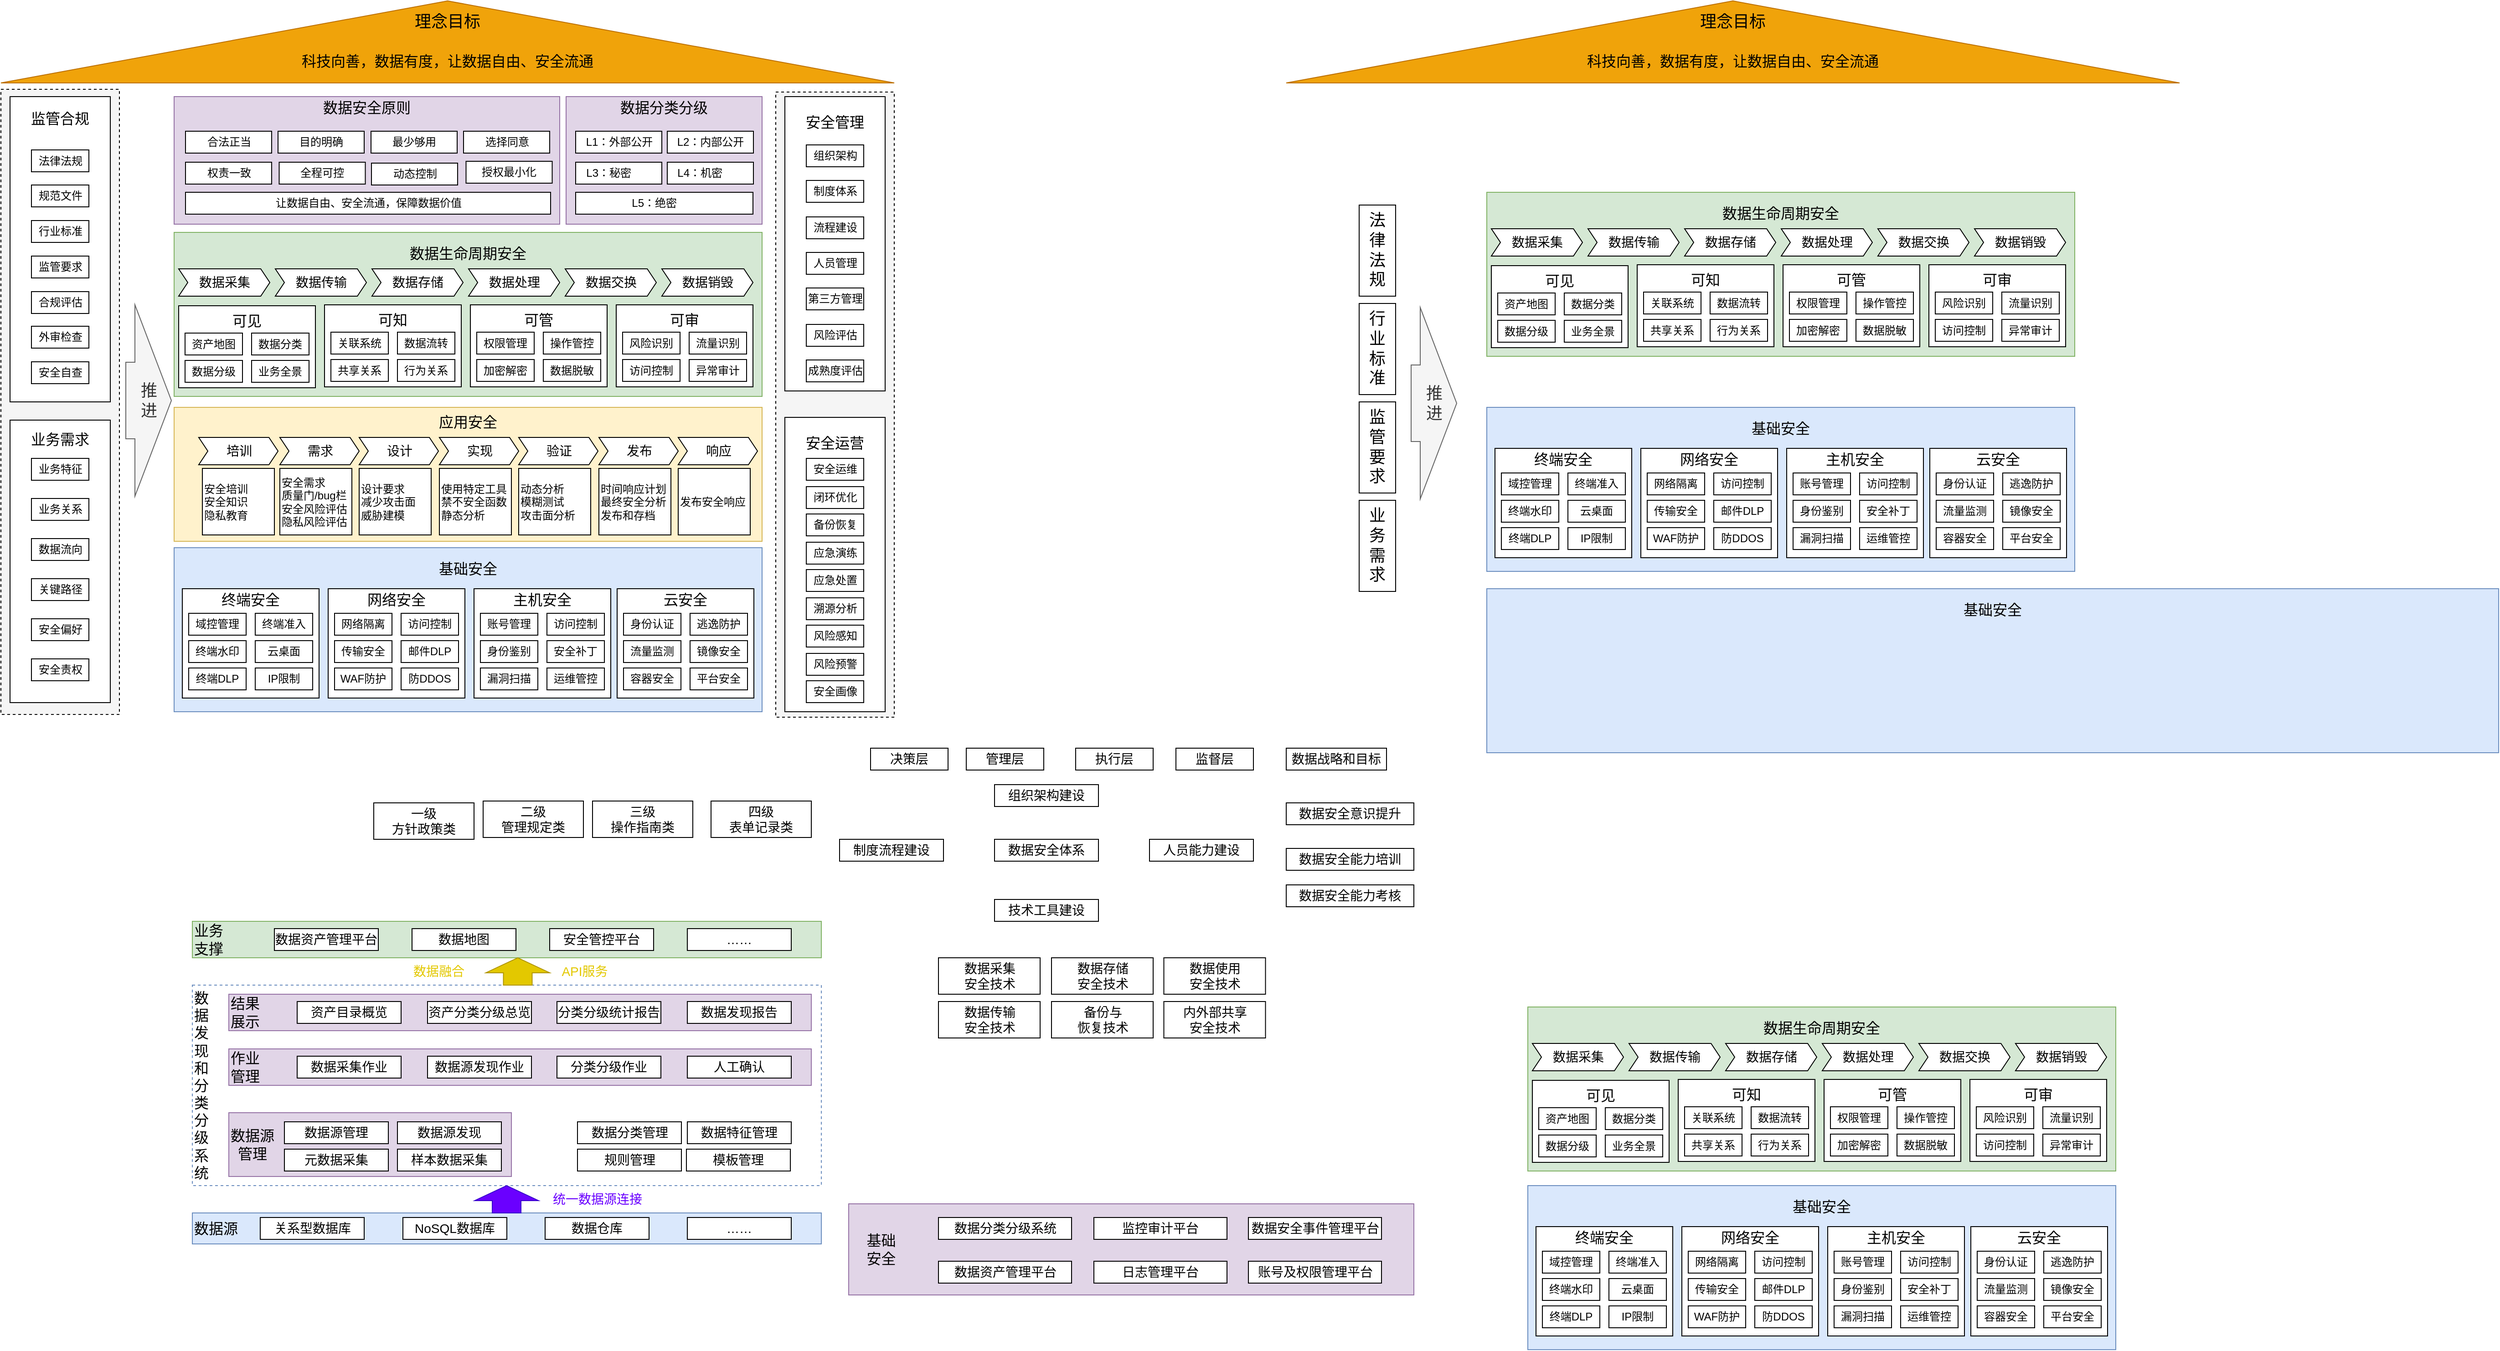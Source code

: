 <mxfile version="20.6.2" type="github">
  <diagram id="wFE0QG_FPsp0jaGvCLVb" name="Page-1">
    <mxGraphModel dx="-662" dy="1679" grid="1" gridSize="10" guides="1" tooltips="1" connect="1" arrows="1" fold="1" page="1" pageScale="1" pageWidth="850" pageHeight="1100" math="0" shadow="0">
      <root>
        <mxCell id="0" />
        <mxCell id="1" parent="0" />
        <mxCell id="BTdRfY3kuWqKOs56d7h9-37" value="&lt;span style=&quot;background-color: initial; font-size: 16px;&quot;&gt;数&lt;/span&gt;&lt;br&gt;&lt;span style=&quot;background-color: initial; font-size: 16px;&quot;&gt;据&lt;/span&gt;&lt;br&gt;&lt;span style=&quot;background-color: initial; font-size: 16px;&quot;&gt;发&lt;/span&gt;&lt;br&gt;&lt;span style=&quot;background-color: initial; font-size: 16px;&quot;&gt;现&lt;/span&gt;&lt;br&gt;&lt;span style=&quot;background-color: initial; font-size: 16px;&quot;&gt;和&lt;/span&gt;&lt;br&gt;&lt;span style=&quot;background-color: initial; font-size: 16px;&quot;&gt;分&lt;/span&gt;&lt;br&gt;&lt;span style=&quot;background-color: initial; font-size: 16px;&quot;&gt;类&lt;/span&gt;&lt;br&gt;&lt;span style=&quot;background-color: initial; font-size: 16px;&quot;&gt;分&lt;/span&gt;&lt;br&gt;&lt;span style=&quot;background-color: initial; font-size: 16px;&quot;&gt;级&lt;/span&gt;&lt;br&gt;&lt;span style=&quot;background-color: initial; font-size: 16px;&quot;&gt;系&lt;/span&gt;&lt;br&gt;&lt;span style=&quot;font-size: 16px; background-color: initial;&quot;&gt;统&lt;/span&gt;" style="rounded=0;whiteSpace=wrap;html=1;fillColor=none;strokeColor=#6c8ebf;align=left;dashed=1;" parent="1" vertex="1">
          <mxGeometry x="2060" y="990" width="690" height="220" as="geometry" />
        </mxCell>
        <mxCell id="BTdRfY3kuWqKOs56d7h9-19" value="&lt;div style=&quot;text-align: center;&quot;&gt;&lt;span style=&quot;font-size: 16px; background-color: initial;&quot;&gt;数据源&lt;/span&gt;&lt;/div&gt;&lt;font style=&quot;font-size: 16px;&quot;&gt;&lt;div style=&quot;text-align: center;&quot;&gt;&lt;span style=&quot;background-color: initial;&quot;&gt;管理&lt;/span&gt;&lt;/div&gt;&lt;/font&gt;" style="rounded=0;whiteSpace=wrap;html=1;fillColor=#e1d5e7;strokeColor=#9673a6;align=left;" parent="1" vertex="1">
          <mxGeometry x="2100" y="1130" width="310" height="70" as="geometry" />
        </mxCell>
        <mxCell id="BTdRfY3kuWqKOs56d7h9-18" value="&lt;span style=&quot;font-size: 16px;&quot;&gt;&amp;nbsp; &amp;nbsp; 基础&amp;nbsp; &amp;nbsp;&lt;br&gt;&amp;nbsp; &amp;nbsp; 安全&lt;/span&gt;" style="rounded=0;whiteSpace=wrap;html=1;fillColor=#e1d5e7;strokeColor=#9673a6;align=left;" parent="1" vertex="1">
          <mxGeometry x="2780" y="1230" width="620" height="100" as="geometry" />
        </mxCell>
        <mxCell id="BTdRfY3kuWqKOs56d7h9-5" value="&lt;div style=&quot;&quot;&gt;&lt;span style=&quot;font-size: 16px; background-color: initial;&quot;&gt;数据源&lt;/span&gt;&lt;/div&gt;" style="rounded=0;whiteSpace=wrap;html=1;fillColor=#dae8fc;strokeColor=#6c8ebf;align=left;" parent="1" vertex="1">
          <mxGeometry x="2060" y="1240" width="690" height="34" as="geometry" />
        </mxCell>
        <mxCell id="-_lVrcwK2O-manJRvLOw-1" value="&lt;font style=&quot;font-size: 16px;&quot;&gt;&lt;br&gt;&lt;/font&gt;" style="rounded=0;whiteSpace=wrap;html=1;fillColor=#f5f5f5;fontColor=#333333;strokeColor=default;dashed=1;" parent="1" vertex="1">
          <mxGeometry x="1850" y="7" width="130" height="686" as="geometry" />
        </mxCell>
        <mxCell id="-_lVrcwK2O-manJRvLOw-2" value="&lt;font style=&quot;font-size: 16px;&quot;&gt;&lt;br&gt;&lt;/font&gt;" style="rounded=0;whiteSpace=wrap;html=1;fillColor=#f5f5f5;fontColor=#333333;strokeColor=default;dashed=1;" parent="1" vertex="1">
          <mxGeometry x="2700" y="10" width="130" height="686" as="geometry" />
        </mxCell>
        <mxCell id="-_lVrcwK2O-manJRvLOw-3" value="&lt;font style=&quot;font-size: 16px;&quot;&gt;应用安全&lt;br&gt;&lt;br&gt;&lt;br&gt;&lt;br&gt;&lt;br&gt;&lt;br&gt;&lt;br&gt;&lt;/font&gt;" style="rounded=0;whiteSpace=wrap;html=1;fillColor=#fff2cc;strokeColor=#d6b656;" parent="1" vertex="1">
          <mxGeometry x="2040" y="356" width="645" height="147" as="geometry" />
        </mxCell>
        <mxCell id="-_lVrcwK2O-manJRvLOw-4" value="&lt;font style=&quot;font-size: 16px;&quot;&gt;数据生命周期安全&lt;br&gt;&lt;br&gt;&lt;br&gt;&lt;br&gt;&lt;br&gt;&lt;br&gt;&lt;br&gt;&lt;br&gt;&lt;/font&gt;" style="rounded=0;whiteSpace=wrap;html=1;fillColor=#d5e8d4;strokeColor=#82b366;" parent="1" vertex="1">
          <mxGeometry x="2040" y="164" width="645" height="180" as="geometry" />
        </mxCell>
        <mxCell id="-_lVrcwK2O-manJRvLOw-5" value="&lt;font style=&quot;font-size: 16px;&quot;&gt;监管合规&lt;br&gt;&lt;br&gt;&lt;br&gt;&lt;br&gt;&lt;br&gt;&lt;br&gt;&lt;br&gt;&lt;br&gt;&lt;br&gt;&lt;br&gt;&lt;br&gt;&lt;br&gt;&lt;br&gt;&lt;br&gt;&lt;br&gt;&lt;br&gt;&lt;/font&gt;" style="rounded=0;whiteSpace=wrap;html=1;" parent="1" vertex="1">
          <mxGeometry x="1860" y="15" width="110" height="335" as="geometry" />
        </mxCell>
        <mxCell id="-_lVrcwK2O-manJRvLOw-6" value="&lt;font style=&quot;font-size: 16px;&quot;&gt;业务需求&lt;br&gt;&lt;br&gt;&lt;br&gt;&lt;br&gt;&lt;br&gt;&lt;br&gt;&lt;br&gt;&lt;br&gt;&lt;br&gt;&lt;br&gt;&lt;br&gt;&lt;br&gt;&lt;br&gt;&lt;br&gt;&lt;br&gt;&lt;/font&gt;" style="rounded=0;whiteSpace=wrap;html=1;" parent="1" vertex="1">
          <mxGeometry x="1860" y="370" width="110" height="310" as="geometry" />
        </mxCell>
        <mxCell id="-_lVrcwK2O-manJRvLOw-7" value="&lt;font style=&quot;font-size: 16px;&quot;&gt;基础安全&lt;br&gt;&lt;br&gt;&lt;br&gt;&lt;br&gt;&lt;br&gt;&lt;br&gt;&lt;br&gt;&lt;br&gt;&lt;/font&gt;" style="rounded=0;whiteSpace=wrap;html=1;fillColor=#dae8fc;strokeColor=#6c8ebf;" parent="1" vertex="1">
          <mxGeometry x="2040" y="510" width="645" height="180" as="geometry" />
        </mxCell>
        <mxCell id="-_lVrcwK2O-manJRvLOw-8" value="&lt;font style=&quot;font-size: 16px;&quot;&gt;安全运营&lt;br&gt;&lt;br&gt;&lt;br&gt;&lt;br&gt;&lt;br&gt;&lt;br&gt;&lt;br&gt;&lt;br&gt;&lt;br&gt;&lt;br&gt;&lt;br&gt;&lt;br&gt;&lt;br&gt;&lt;br&gt;&lt;br&gt;&lt;/font&gt;" style="rounded=0;whiteSpace=wrap;html=1;" parent="1" vertex="1">
          <mxGeometry x="2710" y="367" width="110" height="323" as="geometry" />
        </mxCell>
        <mxCell id="-_lVrcwK2O-manJRvLOw-9" value="&lt;font style=&quot;font-size: 16px;&quot;&gt;安全管理&lt;br&gt;&lt;br&gt;&lt;br&gt;&lt;br&gt;&lt;br&gt;&lt;br&gt;&lt;br&gt;&lt;br&gt;&lt;br&gt;&lt;br&gt;&lt;br&gt;&lt;br&gt;&lt;br&gt;&lt;br&gt;&lt;br&gt;&lt;/font&gt;" style="rounded=0;whiteSpace=wrap;html=1;" parent="1" vertex="1">
          <mxGeometry x="2710" y="15" width="110" height="323" as="geometry" />
        </mxCell>
        <mxCell id="-_lVrcwK2O-manJRvLOw-10" value="数据采集" style="html=1;shadow=0;dashed=0;align=center;verticalAlign=middle;shape=mxgraph.arrows2.arrow;dy=0;dx=10;notch=10;fontSize=14;" parent="1" vertex="1">
          <mxGeometry x="2045" y="204" width="100" height="30" as="geometry" />
        </mxCell>
        <mxCell id="-_lVrcwK2O-manJRvLOw-11" value="数据传输" style="html=1;shadow=0;dashed=0;align=center;verticalAlign=middle;shape=mxgraph.arrows2.arrow;dy=0;dx=10;notch=10;fontSize=14;" parent="1" vertex="1">
          <mxGeometry x="2151" y="204" width="100" height="30" as="geometry" />
        </mxCell>
        <mxCell id="-_lVrcwK2O-manJRvLOw-12" value="数据存储" style="html=1;shadow=0;dashed=0;align=center;verticalAlign=middle;shape=mxgraph.arrows2.arrow;dy=0;dx=10;notch=10;fontSize=14;" parent="1" vertex="1">
          <mxGeometry x="2257" y="204" width="100" height="30" as="geometry" />
        </mxCell>
        <mxCell id="-_lVrcwK2O-manJRvLOw-13" value="数据处理" style="html=1;shadow=0;dashed=0;align=center;verticalAlign=middle;shape=mxgraph.arrows2.arrow;dy=0;dx=10;notch=10;fontSize=14;" parent="1" vertex="1">
          <mxGeometry x="2363" y="204" width="100" height="30" as="geometry" />
        </mxCell>
        <mxCell id="-_lVrcwK2O-manJRvLOw-14" value="数据交换" style="html=1;shadow=0;dashed=0;align=center;verticalAlign=middle;shape=mxgraph.arrows2.arrow;dy=0;dx=10;notch=10;fontSize=14;" parent="1" vertex="1">
          <mxGeometry x="2469" y="204" width="100" height="30" as="geometry" />
        </mxCell>
        <mxCell id="-_lVrcwK2O-manJRvLOw-15" value="数据销毁" style="html=1;shadow=0;dashed=0;align=center;verticalAlign=middle;shape=mxgraph.arrows2.arrow;dy=0;dx=10;notch=10;fontSize=14;" parent="1" vertex="1">
          <mxGeometry x="2575" y="204" width="100" height="30" as="geometry" />
        </mxCell>
        <mxCell id="-_lVrcwK2O-manJRvLOw-16" value="&lt;font style=&quot;font-size: 16px;&quot;&gt;可见&lt;br&gt;&lt;br&gt;&lt;br&gt;&lt;br&gt;&lt;/font&gt;" style="rounded=0;whiteSpace=wrap;html=1;" parent="1" vertex="1">
          <mxGeometry x="2045" y="244.5" width="150" height="90" as="geometry" />
        </mxCell>
        <mxCell id="-_lVrcwK2O-manJRvLOw-17" value="&lt;font style=&quot;&quot;&gt;&lt;font style=&quot;font-size: 12px;&quot;&gt;资产地图&lt;/font&gt;&lt;br&gt;&lt;/font&gt;" style="rounded=0;whiteSpace=wrap;html=1;" parent="1" vertex="1">
          <mxGeometry x="2052" y="274.5" width="63" height="24" as="geometry" />
        </mxCell>
        <mxCell id="-_lVrcwK2O-manJRvLOw-18" value="&lt;font style=&quot;&quot;&gt;&lt;font style=&quot;font-size: 12px;&quot;&gt;数据分级&lt;/font&gt;&lt;br&gt;&lt;/font&gt;" style="rounded=0;whiteSpace=wrap;html=1;" parent="1" vertex="1">
          <mxGeometry x="2052" y="304.5" width="63" height="24" as="geometry" />
        </mxCell>
        <mxCell id="-_lVrcwK2O-manJRvLOw-19" value="&lt;font style=&quot;&quot;&gt;&lt;font style=&quot;font-size: 12px;&quot;&gt;数据分类&lt;/font&gt;&lt;br&gt;&lt;/font&gt;" style="rounded=0;whiteSpace=wrap;html=1;" parent="1" vertex="1">
          <mxGeometry x="2125" y="274.5" width="63" height="24" as="geometry" />
        </mxCell>
        <mxCell id="-_lVrcwK2O-manJRvLOw-20" value="&lt;font style=&quot;&quot;&gt;&lt;font style=&quot;font-size: 12px;&quot;&gt;业务全景&lt;/font&gt;&lt;br&gt;&lt;/font&gt;" style="rounded=0;whiteSpace=wrap;html=1;" parent="1" vertex="1">
          <mxGeometry x="2125" y="304.5" width="63" height="24" as="geometry" />
        </mxCell>
        <mxCell id="-_lVrcwK2O-manJRvLOw-21" value="&lt;font style=&quot;font-size: 16px;&quot;&gt;可知&lt;br&gt;&lt;br&gt;&lt;br&gt;&lt;br&gt;&lt;/font&gt;" style="rounded=0;whiteSpace=wrap;html=1;" parent="1" vertex="1">
          <mxGeometry x="2205" y="243.5" width="150" height="90" as="geometry" />
        </mxCell>
        <mxCell id="-_lVrcwK2O-manJRvLOw-22" value="&lt;font style=&quot;&quot;&gt;&lt;font style=&quot;font-size: 12px;&quot;&gt;关联系统&lt;/font&gt;&lt;br&gt;&lt;/font&gt;" style="rounded=0;whiteSpace=wrap;html=1;" parent="1" vertex="1">
          <mxGeometry x="2212" y="273.5" width="63" height="24" as="geometry" />
        </mxCell>
        <mxCell id="-_lVrcwK2O-manJRvLOw-23" value="&lt;font style=&quot;&quot;&gt;&lt;font style=&quot;font-size: 12px;&quot;&gt;共享关系&lt;/font&gt;&lt;br&gt;&lt;/font&gt;" style="rounded=0;whiteSpace=wrap;html=1;" parent="1" vertex="1">
          <mxGeometry x="2212" y="303.5" width="63" height="24" as="geometry" />
        </mxCell>
        <mxCell id="-_lVrcwK2O-manJRvLOw-24" value="&lt;font style=&quot;&quot;&gt;&lt;font style=&quot;font-size: 12px;&quot;&gt;数据流转&lt;/font&gt;&lt;br&gt;&lt;/font&gt;" style="rounded=0;whiteSpace=wrap;html=1;" parent="1" vertex="1">
          <mxGeometry x="2285" y="273.5" width="63" height="24" as="geometry" />
        </mxCell>
        <mxCell id="-_lVrcwK2O-manJRvLOw-25" value="&lt;font style=&quot;&quot;&gt;&lt;font style=&quot;font-size: 12px;&quot;&gt;行为关系&lt;/font&gt;&lt;br&gt;&lt;/font&gt;" style="rounded=0;whiteSpace=wrap;html=1;" parent="1" vertex="1">
          <mxGeometry x="2285" y="303.5" width="63" height="24" as="geometry" />
        </mxCell>
        <mxCell id="-_lVrcwK2O-manJRvLOw-26" value="&lt;font style=&quot;font-size: 16px;&quot;&gt;可管&lt;br&gt;&lt;br&gt;&lt;br&gt;&lt;br&gt;&lt;/font&gt;" style="rounded=0;whiteSpace=wrap;html=1;" parent="1" vertex="1">
          <mxGeometry x="2365" y="243.5" width="150" height="90" as="geometry" />
        </mxCell>
        <mxCell id="-_lVrcwK2O-manJRvLOw-27" value="&lt;font style=&quot;&quot;&gt;&lt;font style=&quot;font-size: 12px;&quot;&gt;权限管理&lt;/font&gt;&lt;br&gt;&lt;/font&gt;" style="rounded=0;whiteSpace=wrap;html=1;" parent="1" vertex="1">
          <mxGeometry x="2372" y="273.5" width="63" height="24" as="geometry" />
        </mxCell>
        <mxCell id="-_lVrcwK2O-manJRvLOw-28" value="&lt;font style=&quot;&quot;&gt;&lt;font style=&quot;font-size: 12px;&quot;&gt;加密解密&lt;/font&gt;&lt;br&gt;&lt;/font&gt;" style="rounded=0;whiteSpace=wrap;html=1;" parent="1" vertex="1">
          <mxGeometry x="2372" y="303.5" width="63" height="24" as="geometry" />
        </mxCell>
        <mxCell id="-_lVrcwK2O-manJRvLOw-29" value="&lt;font style=&quot;&quot;&gt;&lt;font style=&quot;font-size: 12px;&quot;&gt;操作管控&lt;/font&gt;&lt;br&gt;&lt;/font&gt;" style="rounded=0;whiteSpace=wrap;html=1;" parent="1" vertex="1">
          <mxGeometry x="2445" y="273.5" width="63" height="24" as="geometry" />
        </mxCell>
        <mxCell id="-_lVrcwK2O-manJRvLOw-30" value="&lt;font style=&quot;&quot;&gt;数据脱敏&lt;br&gt;&lt;/font&gt;" style="rounded=0;whiteSpace=wrap;html=1;" parent="1" vertex="1">
          <mxGeometry x="2445" y="303.5" width="63" height="24" as="geometry" />
        </mxCell>
        <mxCell id="-_lVrcwK2O-manJRvLOw-31" value="&lt;font style=&quot;font-size: 16px;&quot;&gt;可审&lt;br&gt;&lt;br&gt;&lt;br&gt;&lt;br&gt;&lt;/font&gt;" style="rounded=0;whiteSpace=wrap;html=1;" parent="1" vertex="1">
          <mxGeometry x="2525" y="243.5" width="150" height="90" as="geometry" />
        </mxCell>
        <mxCell id="-_lVrcwK2O-manJRvLOw-32" value="&lt;font style=&quot;&quot;&gt;&lt;font style=&quot;font-size: 12px;&quot;&gt;风险识别&lt;/font&gt;&lt;br&gt;&lt;/font&gt;" style="rounded=0;whiteSpace=wrap;html=1;" parent="1" vertex="1">
          <mxGeometry x="2532" y="273.5" width="63" height="24" as="geometry" />
        </mxCell>
        <mxCell id="-_lVrcwK2O-manJRvLOw-33" value="&lt;font style=&quot;&quot;&gt;&lt;font style=&quot;font-size: 12px;&quot;&gt;访问控制&lt;/font&gt;&lt;br&gt;&lt;/font&gt;" style="rounded=0;whiteSpace=wrap;html=1;" parent="1" vertex="1">
          <mxGeometry x="2532" y="303.5" width="63" height="24" as="geometry" />
        </mxCell>
        <mxCell id="-_lVrcwK2O-manJRvLOw-34" value="&lt;font style=&quot;&quot;&gt;&lt;font style=&quot;font-size: 12px;&quot;&gt;流量识别&lt;/font&gt;&lt;br&gt;&lt;/font&gt;" style="rounded=0;whiteSpace=wrap;html=1;" parent="1" vertex="1">
          <mxGeometry x="2605" y="273.5" width="63" height="24" as="geometry" />
        </mxCell>
        <mxCell id="-_lVrcwK2O-manJRvLOw-35" value="&lt;font style=&quot;&quot;&gt;&lt;font style=&quot;font-size: 12px;&quot;&gt;异常审计&lt;/font&gt;&lt;br&gt;&lt;/font&gt;" style="rounded=0;whiteSpace=wrap;html=1;" parent="1" vertex="1">
          <mxGeometry x="2605" y="303.5" width="63" height="24" as="geometry" />
        </mxCell>
        <mxCell id="-_lVrcwK2O-manJRvLOw-36" value="&lt;font style=&quot;&quot;&gt;法律法规&lt;br&gt;&lt;/font&gt;" style="rounded=0;whiteSpace=wrap;html=1;" parent="1" vertex="1">
          <mxGeometry x="1883.5" y="73.5" width="63" height="24" as="geometry" />
        </mxCell>
        <mxCell id="-_lVrcwK2O-manJRvLOw-37" value="&lt;font style=&quot;&quot;&gt;规范文件&lt;br&gt;&lt;/font&gt;" style="rounded=0;whiteSpace=wrap;html=1;" parent="1" vertex="1">
          <mxGeometry x="1883.5" y="112" width="63" height="24" as="geometry" />
        </mxCell>
        <mxCell id="-_lVrcwK2O-manJRvLOw-38" value="&lt;font style=&quot;&quot;&gt;行业标准&lt;br&gt;&lt;/font&gt;" style="rounded=0;whiteSpace=wrap;html=1;" parent="1" vertex="1">
          <mxGeometry x="1883.5" y="151" width="63" height="24" as="geometry" />
        </mxCell>
        <mxCell id="-_lVrcwK2O-manJRvLOw-39" value="&lt;font style=&quot;&quot;&gt;组织架构&lt;br&gt;&lt;/font&gt;" style="rounded=0;whiteSpace=wrap;html=1;" parent="1" vertex="1">
          <mxGeometry x="2733.5" y="68" width="63" height="24" as="geometry" />
        </mxCell>
        <mxCell id="-_lVrcwK2O-manJRvLOw-40" value="&lt;font style=&quot;&quot;&gt;制度体系&lt;br&gt;&lt;/font&gt;" style="rounded=0;whiteSpace=wrap;html=1;" parent="1" vertex="1">
          <mxGeometry x="2733.5" y="107" width="63" height="24" as="geometry" />
        </mxCell>
        <mxCell id="-_lVrcwK2O-manJRvLOw-41" value="&lt;font style=&quot;&quot;&gt;流程建设&lt;br&gt;&lt;/font&gt;" style="rounded=0;whiteSpace=wrap;html=1;" parent="1" vertex="1">
          <mxGeometry x="2733.5" y="147" width="63" height="24" as="geometry" />
        </mxCell>
        <mxCell id="-_lVrcwK2O-manJRvLOw-42" value="&lt;font style=&quot;&quot;&gt;第三方管理&lt;br&gt;&lt;/font&gt;" style="rounded=0;whiteSpace=wrap;html=1;" parent="1" vertex="1">
          <mxGeometry x="2733.5" y="225" width="63" height="24" as="geometry" />
        </mxCell>
        <mxCell id="-_lVrcwK2O-manJRvLOw-43" value="&lt;font style=&quot;&quot;&gt;风险评估&lt;br&gt;&lt;/font&gt;" style="rounded=0;whiteSpace=wrap;html=1;" parent="1" vertex="1">
          <mxGeometry x="2733.5" y="265" width="63" height="24" as="geometry" />
        </mxCell>
        <mxCell id="-_lVrcwK2O-manJRvLOw-44" value="&lt;font style=&quot;&quot;&gt;安全运维&lt;br&gt;&lt;/font&gt;" style="rounded=0;whiteSpace=wrap;html=1;" parent="1" vertex="1">
          <mxGeometry x="2733.5" y="412" width="63" height="24" as="geometry" />
        </mxCell>
        <mxCell id="-_lVrcwK2O-manJRvLOw-45" value="&lt;font style=&quot;&quot;&gt;备份恢复&lt;br&gt;&lt;/font&gt;" style="rounded=0;whiteSpace=wrap;html=1;" parent="1" vertex="1">
          <mxGeometry x="2733.5" y="473" width="63" height="24" as="geometry" />
        </mxCell>
        <mxCell id="-_lVrcwK2O-manJRvLOw-46" value="&lt;font style=&quot;&quot;&gt;应急演练&lt;br&gt;&lt;/font&gt;" style="rounded=0;whiteSpace=wrap;html=1;" parent="1" vertex="1">
          <mxGeometry x="2733.5" y="504" width="63" height="24" as="geometry" />
        </mxCell>
        <mxCell id="-_lVrcwK2O-manJRvLOw-47" value="&lt;font style=&quot;&quot;&gt;应急处置&lt;br&gt;&lt;/font&gt;" style="rounded=0;whiteSpace=wrap;html=1;" parent="1" vertex="1">
          <mxGeometry x="2733.5" y="534" width="63" height="24" as="geometry" />
        </mxCell>
        <mxCell id="-_lVrcwK2O-manJRvLOw-48" value="&lt;font style=&quot;&quot;&gt;成熟度评估&lt;br&gt;&lt;/font&gt;" style="rounded=0;whiteSpace=wrap;html=1;" parent="1" vertex="1">
          <mxGeometry x="2733.5" y="304" width="63" height="24" as="geometry" />
        </mxCell>
        <mxCell id="-_lVrcwK2O-manJRvLOw-49" value="&lt;font style=&quot;&quot;&gt;溯源分析&lt;br&gt;&lt;/font&gt;" style="rounded=0;whiteSpace=wrap;html=1;" parent="1" vertex="1">
          <mxGeometry x="2733.5" y="565" width="63" height="24" as="geometry" />
        </mxCell>
        <mxCell id="-_lVrcwK2O-manJRvLOw-50" value="&lt;font style=&quot;&quot;&gt;风险感知&lt;br&gt;&lt;/font&gt;" style="rounded=0;whiteSpace=wrap;html=1;" parent="1" vertex="1">
          <mxGeometry x="2733.5" y="595" width="63" height="24" as="geometry" />
        </mxCell>
        <mxCell id="-_lVrcwK2O-manJRvLOw-51" value="&lt;font style=&quot;&quot;&gt;风险预警&lt;br&gt;&lt;/font&gt;" style="rounded=0;whiteSpace=wrap;html=1;" parent="1" vertex="1">
          <mxGeometry x="2733.5" y="626" width="63" height="24" as="geometry" />
        </mxCell>
        <mxCell id="-_lVrcwK2O-manJRvLOw-52" value="&lt;font style=&quot;&quot;&gt;安全画像&lt;br&gt;&lt;/font&gt;" style="rounded=0;whiteSpace=wrap;html=1;" parent="1" vertex="1">
          <mxGeometry x="2733.5" y="656" width="63" height="24" as="geometry" />
        </mxCell>
        <mxCell id="-_lVrcwK2O-manJRvLOw-53" value="&lt;font style=&quot;&quot;&gt;业务特征&lt;br&gt;&lt;/font&gt;" style="rounded=0;whiteSpace=wrap;html=1;" parent="1" vertex="1">
          <mxGeometry x="1883.5" y="412" width="63" height="24" as="geometry" />
        </mxCell>
        <mxCell id="-_lVrcwK2O-manJRvLOw-54" value="&lt;font style=&quot;&quot;&gt;业务关系&lt;br&gt;&lt;/font&gt;" style="rounded=0;whiteSpace=wrap;html=1;" parent="1" vertex="1">
          <mxGeometry x="1883.5" y="456" width="63" height="24" as="geometry" />
        </mxCell>
        <mxCell id="-_lVrcwK2O-manJRvLOw-55" value="&lt;font style=&quot;&quot;&gt;数据流向&lt;br&gt;&lt;/font&gt;" style="rounded=0;whiteSpace=wrap;html=1;" parent="1" vertex="1">
          <mxGeometry x="1883.5" y="500" width="63" height="24" as="geometry" />
        </mxCell>
        <mxCell id="-_lVrcwK2O-manJRvLOw-56" value="&lt;font style=&quot;&quot;&gt;安全偏好&lt;br&gt;&lt;/font&gt;" style="rounded=0;whiteSpace=wrap;html=1;" parent="1" vertex="1">
          <mxGeometry x="1883.5" y="588" width="63" height="24" as="geometry" />
        </mxCell>
        <mxCell id="-_lVrcwK2O-manJRvLOw-57" value="&lt;font style=&quot;font-size: 16px;&quot;&gt;终端安全&lt;br&gt;&lt;br&gt;&lt;br&gt;&lt;br&gt;&lt;br&gt;&lt;br&gt;&lt;/font&gt;" style="rounded=0;whiteSpace=wrap;html=1;" parent="1" vertex="1">
          <mxGeometry x="2049" y="555" width="150" height="120" as="geometry" />
        </mxCell>
        <mxCell id="-_lVrcwK2O-manJRvLOw-58" value="&lt;font style=&quot;&quot;&gt;&lt;font style=&quot;font-size: 12px;&quot;&gt;域控管理&lt;/font&gt;&lt;br&gt;&lt;/font&gt;" style="rounded=0;whiteSpace=wrap;html=1;" parent="1" vertex="1">
          <mxGeometry x="2056" y="582" width="63" height="24" as="geometry" />
        </mxCell>
        <mxCell id="-_lVrcwK2O-manJRvLOw-59" value="&lt;font style=&quot;&quot;&gt;&lt;font style=&quot;font-size: 12px;&quot;&gt;终端水印&lt;/font&gt;&lt;br&gt;&lt;/font&gt;" style="rounded=0;whiteSpace=wrap;html=1;" parent="1" vertex="1">
          <mxGeometry x="2056" y="612" width="63" height="24" as="geometry" />
        </mxCell>
        <mxCell id="-_lVrcwK2O-manJRvLOw-60" value="&lt;font style=&quot;&quot;&gt;&lt;font style=&quot;font-size: 12px;&quot;&gt;终端准入&lt;/font&gt;&lt;br&gt;&lt;/font&gt;" style="rounded=0;whiteSpace=wrap;html=1;" parent="1" vertex="1">
          <mxGeometry x="2129" y="582" width="63" height="24" as="geometry" />
        </mxCell>
        <mxCell id="-_lVrcwK2O-manJRvLOw-61" value="&lt;font style=&quot;&quot;&gt;&lt;font style=&quot;font-size: 12px;&quot;&gt;云桌面&lt;/font&gt;&lt;br&gt;&lt;/font&gt;" style="rounded=0;whiteSpace=wrap;html=1;" parent="1" vertex="1">
          <mxGeometry x="2129" y="612" width="63" height="24" as="geometry" />
        </mxCell>
        <mxCell id="-_lVrcwK2O-manJRvLOw-62" value="&lt;font style=&quot;&quot;&gt;&lt;font style=&quot;font-size: 12px;&quot;&gt;终端DLP&lt;/font&gt;&lt;br&gt;&lt;/font&gt;" style="rounded=0;whiteSpace=wrap;html=1;" parent="1" vertex="1">
          <mxGeometry x="2056" y="642" width="63" height="24" as="geometry" />
        </mxCell>
        <mxCell id="-_lVrcwK2O-manJRvLOw-63" value="&lt;font style=&quot;&quot;&gt;&lt;font style=&quot;font-size: 12px;&quot;&gt;IP限制&lt;/font&gt;&lt;br&gt;&lt;/font&gt;" style="rounded=0;whiteSpace=wrap;html=1;" parent="1" vertex="1">
          <mxGeometry x="2129" y="642" width="63" height="24" as="geometry" />
        </mxCell>
        <mxCell id="-_lVrcwK2O-manJRvLOw-64" value="&lt;font style=&quot;font-size: 16px;&quot;&gt;网络安全&lt;br&gt;&lt;br&gt;&lt;br&gt;&lt;br&gt;&lt;br&gt;&lt;br&gt;&lt;/font&gt;" style="rounded=0;whiteSpace=wrap;html=1;" parent="1" vertex="1">
          <mxGeometry x="2209" y="555" width="150" height="120" as="geometry" />
        </mxCell>
        <mxCell id="-_lVrcwK2O-manJRvLOw-65" value="&lt;font style=&quot;&quot;&gt;网络隔离&lt;br&gt;&lt;/font&gt;" style="rounded=0;whiteSpace=wrap;html=1;" parent="1" vertex="1">
          <mxGeometry x="2216" y="582" width="63" height="24" as="geometry" />
        </mxCell>
        <mxCell id="-_lVrcwK2O-manJRvLOw-66" value="&lt;font style=&quot;&quot;&gt;传输安全&lt;br&gt;&lt;/font&gt;" style="rounded=0;whiteSpace=wrap;html=1;" parent="1" vertex="1">
          <mxGeometry x="2216" y="612" width="63" height="24" as="geometry" />
        </mxCell>
        <mxCell id="-_lVrcwK2O-manJRvLOw-67" value="&lt;font style=&quot;&quot;&gt;访问控制&lt;br&gt;&lt;/font&gt;" style="rounded=0;whiteSpace=wrap;html=1;" parent="1" vertex="1">
          <mxGeometry x="2289" y="582" width="63" height="24" as="geometry" />
        </mxCell>
        <mxCell id="-_lVrcwK2O-manJRvLOw-68" value="&lt;font style=&quot;&quot;&gt;邮件DLP&lt;br&gt;&lt;/font&gt;" style="rounded=0;whiteSpace=wrap;html=1;" parent="1" vertex="1">
          <mxGeometry x="2289" y="612" width="63" height="24" as="geometry" />
        </mxCell>
        <mxCell id="-_lVrcwK2O-manJRvLOw-69" value="&lt;font style=&quot;&quot;&gt;&lt;font style=&quot;font-size: 12px;&quot;&gt;WAF防护&lt;/font&gt;&lt;br&gt;&lt;/font&gt;" style="rounded=0;whiteSpace=wrap;html=1;" parent="1" vertex="1">
          <mxGeometry x="2216" y="642" width="63" height="24" as="geometry" />
        </mxCell>
        <mxCell id="-_lVrcwK2O-manJRvLOw-70" value="&lt;font style=&quot;&quot;&gt;&lt;font style=&quot;font-size: 12px;&quot;&gt;防DDOS&lt;/font&gt;&lt;br&gt;&lt;/font&gt;" style="rounded=0;whiteSpace=wrap;html=1;" parent="1" vertex="1">
          <mxGeometry x="2289" y="642" width="63" height="24" as="geometry" />
        </mxCell>
        <mxCell id="-_lVrcwK2O-manJRvLOw-71" value="&lt;font style=&quot;font-size: 16px;&quot;&gt;主机安全&lt;br&gt;&lt;br&gt;&lt;br&gt;&lt;br&gt;&lt;br&gt;&lt;br&gt;&lt;/font&gt;" style="rounded=0;whiteSpace=wrap;html=1;" parent="1" vertex="1">
          <mxGeometry x="2369" y="555" width="150" height="120" as="geometry" />
        </mxCell>
        <mxCell id="-_lVrcwK2O-manJRvLOw-72" value="&lt;font style=&quot;&quot;&gt;账号管理&lt;br&gt;&lt;/font&gt;" style="rounded=0;whiteSpace=wrap;html=1;" parent="1" vertex="1">
          <mxGeometry x="2376" y="582" width="63" height="24" as="geometry" />
        </mxCell>
        <mxCell id="-_lVrcwK2O-manJRvLOw-73" value="&lt;font style=&quot;&quot;&gt;身份鉴别&lt;br&gt;&lt;/font&gt;" style="rounded=0;whiteSpace=wrap;html=1;" parent="1" vertex="1">
          <mxGeometry x="2376" y="612" width="63" height="24" as="geometry" />
        </mxCell>
        <mxCell id="-_lVrcwK2O-manJRvLOw-74" value="&lt;font style=&quot;&quot;&gt;访问控制&lt;br&gt;&lt;/font&gt;" style="rounded=0;whiteSpace=wrap;html=1;" parent="1" vertex="1">
          <mxGeometry x="2449" y="582" width="63" height="24" as="geometry" />
        </mxCell>
        <mxCell id="-_lVrcwK2O-manJRvLOw-75" value="&lt;font style=&quot;&quot;&gt;安全补丁&lt;br&gt;&lt;/font&gt;" style="rounded=0;whiteSpace=wrap;html=1;" parent="1" vertex="1">
          <mxGeometry x="2449" y="612" width="63" height="24" as="geometry" />
        </mxCell>
        <mxCell id="-_lVrcwK2O-manJRvLOw-76" value="&lt;font style=&quot;&quot;&gt;&lt;font style=&quot;font-size: 12px;&quot;&gt;漏洞扫描&lt;/font&gt;&lt;br&gt;&lt;/font&gt;" style="rounded=0;whiteSpace=wrap;html=1;" parent="1" vertex="1">
          <mxGeometry x="2376" y="642" width="63" height="24" as="geometry" />
        </mxCell>
        <mxCell id="-_lVrcwK2O-manJRvLOw-77" value="&lt;font style=&quot;&quot;&gt;&lt;font style=&quot;font-size: 12px;&quot;&gt;运维管控&lt;/font&gt;&lt;br&gt;&lt;/font&gt;" style="rounded=0;whiteSpace=wrap;html=1;" parent="1" vertex="1">
          <mxGeometry x="2449" y="642" width="63" height="24" as="geometry" />
        </mxCell>
        <mxCell id="-_lVrcwK2O-manJRvLOw-78" value="&lt;font style=&quot;font-size: 16px;&quot;&gt;云安全&lt;br&gt;&lt;br&gt;&lt;br&gt;&lt;br&gt;&lt;br&gt;&lt;br&gt;&lt;/font&gt;" style="rounded=0;whiteSpace=wrap;html=1;" parent="1" vertex="1">
          <mxGeometry x="2526" y="555" width="150" height="120" as="geometry" />
        </mxCell>
        <mxCell id="-_lVrcwK2O-manJRvLOw-79" value="&lt;font style=&quot;&quot;&gt;身份认证&lt;br&gt;&lt;/font&gt;" style="rounded=0;whiteSpace=wrap;html=1;" parent="1" vertex="1">
          <mxGeometry x="2533" y="582" width="63" height="24" as="geometry" />
        </mxCell>
        <mxCell id="-_lVrcwK2O-manJRvLOw-80" value="&lt;font style=&quot;&quot;&gt;流量监测&lt;br&gt;&lt;/font&gt;" style="rounded=0;whiteSpace=wrap;html=1;" parent="1" vertex="1">
          <mxGeometry x="2533" y="612" width="63" height="24" as="geometry" />
        </mxCell>
        <mxCell id="-_lVrcwK2O-manJRvLOw-81" value="&lt;font style=&quot;&quot;&gt;逃逸防护&lt;br&gt;&lt;/font&gt;" style="rounded=0;whiteSpace=wrap;html=1;" parent="1" vertex="1">
          <mxGeometry x="2606" y="582" width="63" height="24" as="geometry" />
        </mxCell>
        <mxCell id="-_lVrcwK2O-manJRvLOw-82" value="&lt;font style=&quot;&quot;&gt;镜像安全&lt;br&gt;&lt;/font&gt;" style="rounded=0;whiteSpace=wrap;html=1;" parent="1" vertex="1">
          <mxGeometry x="2606" y="612" width="63" height="24" as="geometry" />
        </mxCell>
        <mxCell id="-_lVrcwK2O-manJRvLOw-83" value="&lt;font style=&quot;&quot;&gt;&lt;font style=&quot;font-size: 12px;&quot;&gt;容器安全&lt;/font&gt;&lt;br&gt;&lt;/font&gt;" style="rounded=0;whiteSpace=wrap;html=1;" parent="1" vertex="1">
          <mxGeometry x="2533" y="642" width="63" height="24" as="geometry" />
        </mxCell>
        <mxCell id="-_lVrcwK2O-manJRvLOw-84" value="&lt;font style=&quot;&quot;&gt;&lt;font style=&quot;font-size: 12px;&quot;&gt;平台安全&lt;/font&gt;&lt;br&gt;&lt;/font&gt;" style="rounded=0;whiteSpace=wrap;html=1;" parent="1" vertex="1">
          <mxGeometry x="2606" y="642" width="63" height="24" as="geometry" />
        </mxCell>
        <mxCell id="-_lVrcwK2O-manJRvLOw-85" value="培训" style="html=1;shadow=0;dashed=0;align=center;verticalAlign=middle;shape=mxgraph.arrows2.arrow;dy=0;dx=10;notch=10;fontSize=14;" parent="1" vertex="1">
          <mxGeometry x="2067" y="389" width="87" height="30" as="geometry" />
        </mxCell>
        <mxCell id="-_lVrcwK2O-manJRvLOw-86" value="需求" style="html=1;shadow=0;dashed=0;align=center;verticalAlign=middle;shape=mxgraph.arrows2.arrow;dy=0;dx=10;notch=10;fontSize=14;" parent="1" vertex="1">
          <mxGeometry x="2156" y="389" width="87" height="30" as="geometry" />
        </mxCell>
        <mxCell id="-_lVrcwK2O-manJRvLOw-87" value="设计" style="html=1;shadow=0;dashed=0;align=center;verticalAlign=middle;shape=mxgraph.arrows2.arrow;dy=0;dx=10;notch=10;fontSize=14;" parent="1" vertex="1">
          <mxGeometry x="2243" y="389" width="87" height="30" as="geometry" />
        </mxCell>
        <mxCell id="-_lVrcwK2O-manJRvLOw-88" value="实现" style="html=1;shadow=0;dashed=0;align=center;verticalAlign=middle;shape=mxgraph.arrows2.arrow;dy=0;dx=10;notch=10;fontSize=14;" parent="1" vertex="1">
          <mxGeometry x="2331" y="389" width="87" height="30" as="geometry" />
        </mxCell>
        <mxCell id="-_lVrcwK2O-manJRvLOw-89" value="验证" style="html=1;shadow=0;dashed=0;align=center;verticalAlign=middle;shape=mxgraph.arrows2.arrow;dy=0;dx=10;notch=10;fontSize=14;" parent="1" vertex="1">
          <mxGeometry x="2418" y="389" width="87" height="30" as="geometry" />
        </mxCell>
        <mxCell id="-_lVrcwK2O-manJRvLOw-90" value="发布" style="html=1;shadow=0;dashed=0;align=center;verticalAlign=middle;shape=mxgraph.arrows2.arrow;dy=0;dx=10;notch=10;fontSize=14;" parent="1" vertex="1">
          <mxGeometry x="2506" y="389" width="87" height="30" as="geometry" />
        </mxCell>
        <mxCell id="-_lVrcwK2O-manJRvLOw-91" value="响应" style="html=1;shadow=0;dashed=0;align=center;verticalAlign=middle;shape=mxgraph.arrows2.arrow;dy=0;dx=10;notch=10;fontSize=14;" parent="1" vertex="1">
          <mxGeometry x="2593" y="389" width="87" height="30" as="geometry" />
        </mxCell>
        <mxCell id="-_lVrcwK2O-manJRvLOw-92" value="安全需求&lt;br&gt;质量门/bug栏&lt;br&gt;安全风险评估&lt;br&gt;隐私风险评估" style="rounded=0;whiteSpace=wrap;html=1;align=left;" parent="1" vertex="1">
          <mxGeometry x="2156" y="423" width="79" height="73" as="geometry" />
        </mxCell>
        <mxCell id="-_lVrcwK2O-manJRvLOw-93" value="&lt;span style=&quot;text-align: center;&quot;&gt;安全培训&lt;/span&gt;&lt;br style=&quot;text-align: center;&quot;&gt;&lt;span style=&quot;text-align: center;&quot;&gt;安全知识&lt;/span&gt;&lt;br style=&quot;text-align: center;&quot;&gt;&lt;span style=&quot;text-align: center;&quot;&gt;隐私教育&lt;/span&gt;" style="rounded=0;whiteSpace=wrap;html=1;align=left;" parent="1" vertex="1">
          <mxGeometry x="2071" y="423" width="79" height="73" as="geometry" />
        </mxCell>
        <mxCell id="-_lVrcwK2O-manJRvLOw-94" value="设计要求&lt;br&gt;减少攻击面&lt;br&gt;威胁建模" style="rounded=0;whiteSpace=wrap;html=1;align=left;" parent="1" vertex="1">
          <mxGeometry x="2243" y="423" width="79" height="73" as="geometry" />
        </mxCell>
        <mxCell id="-_lVrcwK2O-manJRvLOw-95" value="使用特定工具&lt;br&gt;禁不安全函数&lt;br&gt;静态分析" style="rounded=0;whiteSpace=wrap;html=1;align=left;" parent="1" vertex="1">
          <mxGeometry x="2331" y="423" width="79" height="73" as="geometry" />
        </mxCell>
        <mxCell id="-_lVrcwK2O-manJRvLOw-96" value="动态分析&lt;br&gt;模糊测试&lt;br&gt;攻击面分析" style="rounded=0;whiteSpace=wrap;html=1;align=left;" parent="1" vertex="1">
          <mxGeometry x="2418" y="423" width="79" height="73" as="geometry" />
        </mxCell>
        <mxCell id="-_lVrcwK2O-manJRvLOw-97" value="时间响应计划&lt;br&gt;最终安全分析发布和存档" style="rounded=0;whiteSpace=wrap;html=1;align=left;" parent="1" vertex="1">
          <mxGeometry x="2506" y="423" width="79" height="73" as="geometry" />
        </mxCell>
        <mxCell id="-_lVrcwK2O-manJRvLOw-98" value="发布安全响应" style="rounded=0;whiteSpace=wrap;html=1;align=left;" parent="1" vertex="1">
          <mxGeometry x="2593" y="423" width="79" height="73" as="geometry" />
        </mxCell>
        <mxCell id="-_lVrcwK2O-manJRvLOw-99" value="&lt;font style=&quot;font-size: 16px;&quot;&gt;数据分类分级&lt;br&gt;&lt;br&gt;&lt;br&gt;&lt;br&gt;&lt;br&gt;&lt;br&gt;&lt;br&gt;&lt;/font&gt;" style="rounded=0;whiteSpace=wrap;html=1;fillColor=#e1d5e7;strokeColor=#9673a6;" parent="1" vertex="1">
          <mxGeometry x="2470" y="15" width="215" height="140" as="geometry" />
        </mxCell>
        <mxCell id="-_lVrcwK2O-manJRvLOw-100" value="&lt;font style=&quot;&quot;&gt;L1：外部公开&lt;br&gt;&lt;/font&gt;" style="rounded=0;whiteSpace=wrap;html=1;" parent="1" vertex="1">
          <mxGeometry x="2480.5" y="53" width="94.5" height="24" as="geometry" />
        </mxCell>
        <mxCell id="-_lVrcwK2O-manJRvLOw-101" value="&lt;font style=&quot;&quot;&gt;L2：内部公开&lt;br&gt;&lt;/font&gt;" style="rounded=0;whiteSpace=wrap;html=1;" parent="1" vertex="1">
          <mxGeometry x="2581" y="53" width="94.5" height="24" as="geometry" />
        </mxCell>
        <mxCell id="-_lVrcwK2O-manJRvLOw-102" value="&lt;font style=&quot;&quot;&gt;L3：秘密&amp;nbsp; &amp;nbsp; &amp;nbsp; &amp;nbsp;&lt;br&gt;&lt;/font&gt;" style="rounded=0;whiteSpace=wrap;html=1;" parent="1" vertex="1">
          <mxGeometry x="2480.5" y="87" width="94.5" height="24" as="geometry" />
        </mxCell>
        <mxCell id="-_lVrcwK2O-manJRvLOw-103" value="&lt;font style=&quot;&quot;&gt;L4：机密&amp;nbsp; &amp;nbsp; &amp;nbsp; &amp;nbsp;&lt;br&gt;&lt;/font&gt;" style="rounded=0;whiteSpace=wrap;html=1;" parent="1" vertex="1">
          <mxGeometry x="2581" y="87" width="94.5" height="24" as="geometry" />
        </mxCell>
        <mxCell id="-_lVrcwK2O-manJRvLOw-104" value="&lt;font style=&quot;&quot;&gt;L5：绝密&amp;nbsp; &amp;nbsp; &amp;nbsp; &amp;nbsp;&lt;br&gt;&lt;/font&gt;" style="rounded=0;whiteSpace=wrap;html=1;" parent="1" vertex="1">
          <mxGeometry x="2480.5" y="120" width="194.5" height="24" as="geometry" />
        </mxCell>
        <mxCell id="-_lVrcwK2O-manJRvLOw-105" value="&lt;font style=&quot;font-size: 16px;&quot;&gt;数据安全原则&lt;br&gt;&lt;br&gt;&lt;br&gt;&lt;br&gt;&lt;br&gt;&lt;br&gt;&lt;br&gt;&lt;/font&gt;" style="rounded=0;whiteSpace=wrap;html=1;fillColor=#e1d5e7;strokeColor=#9673a6;" parent="1" vertex="1">
          <mxGeometry x="2040" y="15" width="423" height="140" as="geometry" />
        </mxCell>
        <mxCell id="-_lVrcwK2O-manJRvLOw-106" value="&lt;font style=&quot;&quot;&gt;合法正当&lt;br&gt;&lt;/font&gt;" style="rounded=0;whiteSpace=wrap;html=1;" parent="1" vertex="1">
          <mxGeometry x="2052.5" y="53" width="94.5" height="24" as="geometry" />
        </mxCell>
        <mxCell id="-_lVrcwK2O-manJRvLOw-107" value="&lt;font style=&quot;&quot;&gt;目的明确&lt;br&gt;&lt;/font&gt;" style="rounded=0;whiteSpace=wrap;html=1;" parent="1" vertex="1">
          <mxGeometry x="2154" y="53" width="94.5" height="24" as="geometry" />
        </mxCell>
        <mxCell id="-_lVrcwK2O-manJRvLOw-108" value="&lt;font style=&quot;&quot;&gt;权责一致&lt;br&gt;&lt;/font&gt;" style="rounded=0;whiteSpace=wrap;html=1;" parent="1" vertex="1">
          <mxGeometry x="2052.5" y="87" width="94.5" height="24" as="geometry" />
        </mxCell>
        <mxCell id="-_lVrcwK2O-manJRvLOw-109" value="&lt;font style=&quot;&quot;&gt;全程可控&lt;br&gt;&lt;/font&gt;" style="rounded=0;whiteSpace=wrap;html=1;" parent="1" vertex="1">
          <mxGeometry x="2155.25" y="87" width="94.5" height="24" as="geometry" />
        </mxCell>
        <mxCell id="-_lVrcwK2O-manJRvLOw-110" value="&lt;font style=&quot;&quot;&gt;让数据自由、安全流通，保障数据价值&lt;br&gt;&lt;/font&gt;" style="rounded=0;whiteSpace=wrap;html=1;" parent="1" vertex="1">
          <mxGeometry x="2052.5" y="120" width="400.5" height="24" as="geometry" />
        </mxCell>
        <mxCell id="-_lVrcwK2O-manJRvLOw-111" value="&lt;font style=&quot;&quot;&gt;最少够用&lt;br&gt;&lt;/font&gt;" style="rounded=0;whiteSpace=wrap;html=1;" parent="1" vertex="1">
          <mxGeometry x="2256" y="53" width="94.5" height="24" as="geometry" />
        </mxCell>
        <mxCell id="-_lVrcwK2O-manJRvLOw-112" value="&lt;font style=&quot;&quot;&gt;选择同意&lt;br&gt;&lt;/font&gt;" style="rounded=0;whiteSpace=wrap;html=1;" parent="1" vertex="1">
          <mxGeometry x="2357.5" y="53" width="94.5" height="24" as="geometry" />
        </mxCell>
        <mxCell id="-_lVrcwK2O-manJRvLOw-113" value="&lt;font style=&quot;&quot;&gt;动态控制&lt;br&gt;&lt;/font&gt;" style="rounded=0;whiteSpace=wrap;html=1;" parent="1" vertex="1">
          <mxGeometry x="2256.5" y="88" width="94.5" height="24" as="geometry" />
        </mxCell>
        <mxCell id="-_lVrcwK2O-manJRvLOw-114" value="理念目标&lt;br style=&quot;font-size: 12px;&quot;&gt;&lt;br style=&quot;font-size: 12px;&quot;&gt;&lt;span style=&quot;font-size: 16px;&quot;&gt;科技向善，数据有度，让数据自由、安全流通&lt;/span&gt;" style="triangle;whiteSpace=wrap;html=1;strokeColor=#BD7000;strokeWidth=1;fontSize=18;direction=north;fillColor=#f0a30a;fontColor=#000000;" parent="1" vertex="1">
          <mxGeometry x="1850" y="-90" width="980" height="90" as="geometry" />
        </mxCell>
        <mxCell id="-_lVrcwK2O-manJRvLOw-115" value="&lt;font style=&quot;&quot;&gt;监管要求&lt;br&gt;&lt;/font&gt;" style="rounded=0;whiteSpace=wrap;html=1;" parent="1" vertex="1">
          <mxGeometry x="1883.5" y="190" width="63" height="24" as="geometry" />
        </mxCell>
        <mxCell id="-_lVrcwK2O-manJRvLOw-116" value="&lt;font style=&quot;&quot;&gt;合规评估&lt;br&gt;&lt;/font&gt;" style="rounded=0;whiteSpace=wrap;html=1;" parent="1" vertex="1">
          <mxGeometry x="1883.5" y="229" width="63" height="24" as="geometry" />
        </mxCell>
        <mxCell id="-_lVrcwK2O-manJRvLOw-117" value="&lt;font style=&quot;&quot;&gt;外审检查&lt;br&gt;&lt;/font&gt;" style="rounded=0;whiteSpace=wrap;html=1;" parent="1" vertex="1">
          <mxGeometry x="1883.5" y="267" width="63" height="24" as="geometry" />
        </mxCell>
        <mxCell id="-_lVrcwK2O-manJRvLOw-118" value="&lt;font style=&quot;&quot;&gt;安全自查&lt;br&gt;&lt;/font&gt;" style="rounded=0;whiteSpace=wrap;html=1;" parent="1" vertex="1">
          <mxGeometry x="1883.5" y="306" width="63" height="24" as="geometry" />
        </mxCell>
        <mxCell id="-_lVrcwK2O-manJRvLOw-119" value="&lt;font style=&quot;&quot;&gt;关键路径&lt;br&gt;&lt;/font&gt;" style="rounded=0;whiteSpace=wrap;html=1;" parent="1" vertex="1">
          <mxGeometry x="1883.5" y="544" width="63" height="24" as="geometry" />
        </mxCell>
        <mxCell id="-_lVrcwK2O-manJRvLOw-120" value="&lt;font style=&quot;&quot;&gt;安全责权&lt;br&gt;&lt;/font&gt;" style="rounded=0;whiteSpace=wrap;html=1;" parent="1" vertex="1">
          <mxGeometry x="1883.5" y="632" width="63" height="24" as="geometry" />
        </mxCell>
        <mxCell id="-_lVrcwK2O-manJRvLOw-121" value="&lt;font style=&quot;&quot;&gt;闭环优化&lt;br&gt;&lt;/font&gt;" style="rounded=0;whiteSpace=wrap;html=1;" parent="1" vertex="1">
          <mxGeometry x="2733.5" y="443" width="63" height="24" as="geometry" />
        </mxCell>
        <mxCell id="-_lVrcwK2O-manJRvLOw-122" value="&lt;font style=&quot;&quot;&gt;人员管理&lt;br&gt;&lt;/font&gt;" style="rounded=0;whiteSpace=wrap;html=1;" parent="1" vertex="1">
          <mxGeometry x="2733.5" y="186" width="63" height="24" as="geometry" />
        </mxCell>
        <mxCell id="-_lVrcwK2O-manJRvLOw-123" value="&lt;font style=&quot;&quot;&gt;授权最小化&lt;br&gt;&lt;/font&gt;" style="rounded=0;whiteSpace=wrap;html=1;" parent="1" vertex="1">
          <mxGeometry x="2360.25" y="86" width="94.5" height="24" as="geometry" />
        </mxCell>
        <mxCell id="-_lVrcwK2O-manJRvLOw-124" value="&lt;font style=&quot;font-size: 18px;&quot;&gt;推&lt;br&gt;进&lt;/font&gt;" style="html=1;shadow=0;dashed=0;align=center;verticalAlign=middle;shape=mxgraph.arrows2.arrow;dy=0.6;dx=40;notch=0;fillColor=#f5f5f5;strokeColor=#666666;fontColor=#333333;" parent="1" vertex="1">
          <mxGeometry x="1987" y="243.5" width="50" height="210" as="geometry" />
        </mxCell>
        <mxCell id="BTdRfY3kuWqKOs56d7h9-1" value="&lt;font style=&quot;&quot;&gt;&lt;font style=&quot;font-size: 14px;&quot;&gt;关系型数据库&lt;/font&gt;&lt;br&gt;&lt;/font&gt;" style="rounded=0;whiteSpace=wrap;html=1;" parent="1" vertex="1">
          <mxGeometry x="2134.5" y="1245" width="114" height="24" as="geometry" />
        </mxCell>
        <mxCell id="BTdRfY3kuWqKOs56d7h9-2" value="&lt;font style=&quot;&quot;&gt;&lt;font style=&quot;font-size: 14px;&quot;&gt;NoSQL数据库&lt;/font&gt;&lt;br&gt;&lt;/font&gt;" style="rounded=0;whiteSpace=wrap;html=1;" parent="1" vertex="1">
          <mxGeometry x="2291" y="1245" width="114" height="24" as="geometry" />
        </mxCell>
        <mxCell id="BTdRfY3kuWqKOs56d7h9-3" value="&lt;span style=&quot;font-size: 14px;&quot;&gt;数据仓库&lt;/span&gt;" style="rounded=0;whiteSpace=wrap;html=1;" parent="1" vertex="1">
          <mxGeometry x="2447" y="1245" width="114" height="24" as="geometry" />
        </mxCell>
        <mxCell id="BTdRfY3kuWqKOs56d7h9-4" value="&lt;span style=&quot;font-size: 14px;&quot;&gt;……&lt;/span&gt;" style="rounded=0;whiteSpace=wrap;html=1;" parent="1" vertex="1">
          <mxGeometry x="2603" y="1245" width="114" height="24" as="geometry" />
        </mxCell>
        <mxCell id="BTdRfY3kuWqKOs56d7h9-6" value="&lt;font style=&quot;&quot;&gt;&lt;font style=&quot;font-size: 14px;&quot;&gt;元数据采集&lt;/font&gt;&lt;br&gt;&lt;/font&gt;" style="rounded=0;whiteSpace=wrap;html=1;" parent="1" vertex="1">
          <mxGeometry x="2161" y="1170" width="114" height="24" as="geometry" />
        </mxCell>
        <mxCell id="BTdRfY3kuWqKOs56d7h9-7" value="&lt;font style=&quot;&quot;&gt;&lt;font style=&quot;font-size: 14px;&quot;&gt;样本数据采集&lt;/font&gt;&lt;br&gt;&lt;/font&gt;" style="rounded=0;whiteSpace=wrap;html=1;" parent="1" vertex="1">
          <mxGeometry x="2285" y="1170" width="114" height="24" as="geometry" />
        </mxCell>
        <mxCell id="BTdRfY3kuWqKOs56d7h9-8" value="&lt;font style=&quot;&quot;&gt;&lt;span style=&quot;font-size: 14px;&quot;&gt;规则管理&lt;/span&gt;&lt;br&gt;&lt;/font&gt;" style="rounded=0;whiteSpace=wrap;html=1;" parent="1" vertex="1">
          <mxGeometry x="2482.5" y="1170" width="114" height="24" as="geometry" />
        </mxCell>
        <mxCell id="BTdRfY3kuWqKOs56d7h9-12" value="&lt;font style=&quot;&quot;&gt;&lt;font style=&quot;font-size: 14px;&quot;&gt;数据源管理&lt;/font&gt;&lt;br&gt;&lt;/font&gt;" style="rounded=0;whiteSpace=wrap;html=1;" parent="1" vertex="1">
          <mxGeometry x="2161" y="1140" width="114" height="24" as="geometry" />
        </mxCell>
        <mxCell id="BTdRfY3kuWqKOs56d7h9-13" value="&lt;font style=&quot;&quot;&gt;&lt;font style=&quot;font-size: 14px;&quot;&gt;数据源发现&lt;/font&gt;&lt;br&gt;&lt;/font&gt;" style="rounded=0;whiteSpace=wrap;html=1;" parent="1" vertex="1">
          <mxGeometry x="2285" y="1140" width="114" height="24" as="geometry" />
        </mxCell>
        <mxCell id="BTdRfY3kuWqKOs56d7h9-14" value="&lt;font style=&quot;&quot;&gt;&lt;span style=&quot;font-size: 14px;&quot;&gt;模板管理&lt;/span&gt;&lt;br&gt;&lt;/font&gt;" style="rounded=0;whiteSpace=wrap;html=1;" parent="1" vertex="1">
          <mxGeometry x="2602" y="1170" width="114" height="24" as="geometry" />
        </mxCell>
        <mxCell id="BTdRfY3kuWqKOs56d7h9-15" value="&lt;font style=&quot;&quot;&gt;&lt;span style=&quot;font-size: 14px;&quot;&gt;数据分类管理&lt;/span&gt;&lt;br&gt;&lt;/font&gt;" style="rounded=0;whiteSpace=wrap;html=1;" parent="1" vertex="1">
          <mxGeometry x="2482.5" y="1140" width="114" height="24" as="geometry" />
        </mxCell>
        <mxCell id="BTdRfY3kuWqKOs56d7h9-16" value="&lt;font style=&quot;&quot;&gt;&lt;span style=&quot;font-size: 14px;&quot;&gt;数据特征管理&lt;/span&gt;&lt;br&gt;&lt;/font&gt;" style="rounded=0;whiteSpace=wrap;html=1;" parent="1" vertex="1">
          <mxGeometry x="2603" y="1140" width="114" height="24" as="geometry" />
        </mxCell>
        <mxCell id="BTdRfY3kuWqKOs56d7h9-22" value="&lt;div style=&quot;&quot;&gt;&lt;span style=&quot;font-size: 16px; background-color: initial;&quot;&gt;作业&lt;/span&gt;&lt;/div&gt;&lt;div style=&quot;&quot;&gt;&lt;span style=&quot;font-size: 16px; background-color: initial;&quot;&gt;管理&lt;/span&gt;&lt;/div&gt;" style="rounded=0;whiteSpace=wrap;html=1;fillColor=#e1d5e7;strokeColor=#9673a6;align=left;" parent="1" vertex="1">
          <mxGeometry x="2100" y="1060" width="639" height="40" as="geometry" />
        </mxCell>
        <mxCell id="BTdRfY3kuWqKOs56d7h9-23" value="&lt;font style=&quot;&quot;&gt;&lt;font style=&quot;font-size: 14px;&quot;&gt;数据采集作业&lt;/font&gt;&lt;br&gt;&lt;/font&gt;" style="rounded=0;whiteSpace=wrap;html=1;" parent="1" vertex="1">
          <mxGeometry x="2175" y="1068" width="114" height="24" as="geometry" />
        </mxCell>
        <mxCell id="BTdRfY3kuWqKOs56d7h9-24" value="&lt;font style=&quot;&quot;&gt;&lt;span style=&quot;font-size: 14px;&quot;&gt;数据源发现作业&lt;/span&gt;&lt;br&gt;&lt;/font&gt;" style="rounded=0;whiteSpace=wrap;html=1;" parent="1" vertex="1">
          <mxGeometry x="2318" y="1068" width="114" height="24" as="geometry" />
        </mxCell>
        <mxCell id="BTdRfY3kuWqKOs56d7h9-25" value="&lt;span style=&quot;font-size: 14px;&quot;&gt;分类分级作业&lt;/span&gt;" style="rounded=0;whiteSpace=wrap;html=1;" parent="1" vertex="1">
          <mxGeometry x="2460" y="1068" width="114" height="24" as="geometry" />
        </mxCell>
        <mxCell id="BTdRfY3kuWqKOs56d7h9-26" value="&lt;span style=&quot;font-size: 14px;&quot;&gt;人工确认&lt;/span&gt;" style="rounded=0;whiteSpace=wrap;html=1;" parent="1" vertex="1">
          <mxGeometry x="2603" y="1068" width="114" height="24" as="geometry" />
        </mxCell>
        <mxCell id="BTdRfY3kuWqKOs56d7h9-27" value="&lt;div style=&quot;&quot;&gt;&lt;span style=&quot;font-size: 16px;&quot;&gt;结果&lt;/span&gt;&lt;/div&gt;&lt;div style=&quot;&quot;&gt;&lt;span style=&quot;font-size: 16px;&quot;&gt;展示&lt;/span&gt;&lt;/div&gt;" style="rounded=0;whiteSpace=wrap;html=1;fillColor=#e1d5e7;strokeColor=#9673a6;align=left;" parent="1" vertex="1">
          <mxGeometry x="2100" y="1000" width="639" height="40" as="geometry" />
        </mxCell>
        <mxCell id="BTdRfY3kuWqKOs56d7h9-28" value="&lt;font style=&quot;&quot;&gt;&lt;span style=&quot;font-size: 14px;&quot;&gt;资产目录概览&lt;/span&gt;&lt;br&gt;&lt;/font&gt;" style="rounded=0;whiteSpace=wrap;html=1;" parent="1" vertex="1">
          <mxGeometry x="2175" y="1008" width="114" height="24" as="geometry" />
        </mxCell>
        <mxCell id="BTdRfY3kuWqKOs56d7h9-29" value="&lt;font style=&quot;&quot;&gt;&lt;span style=&quot;font-size: 14px;&quot;&gt;资产分类分级总览&lt;/span&gt;&lt;br&gt;&lt;/font&gt;" style="rounded=0;whiteSpace=wrap;html=1;" parent="1" vertex="1">
          <mxGeometry x="2318" y="1008" width="114" height="24" as="geometry" />
        </mxCell>
        <mxCell id="BTdRfY3kuWqKOs56d7h9-30" value="&lt;span style=&quot;font-size: 14px;&quot;&gt;分类分级统计报告&lt;/span&gt;" style="rounded=0;whiteSpace=wrap;html=1;" parent="1" vertex="1">
          <mxGeometry x="2460" y="1008" width="114" height="24" as="geometry" />
        </mxCell>
        <mxCell id="BTdRfY3kuWqKOs56d7h9-31" value="&lt;span style=&quot;font-size: 14px;&quot;&gt;数据发现报告&lt;/span&gt;" style="rounded=0;whiteSpace=wrap;html=1;" parent="1" vertex="1">
          <mxGeometry x="2603" y="1008" width="114" height="24" as="geometry" />
        </mxCell>
        <mxCell id="BTdRfY3kuWqKOs56d7h9-32" value="&lt;div style=&quot;&quot;&gt;&lt;span style=&quot;font-size: 16px;&quot;&gt;业务&lt;/span&gt;&lt;/div&gt;&lt;div style=&quot;&quot;&gt;&lt;span style=&quot;font-size: 16px;&quot;&gt;支撑&lt;/span&gt;&lt;/div&gt;" style="rounded=0;whiteSpace=wrap;html=1;fillColor=#d5e8d4;strokeColor=#82b366;align=left;" parent="1" vertex="1">
          <mxGeometry x="2060" y="920" width="690" height="40" as="geometry" />
        </mxCell>
        <mxCell id="BTdRfY3kuWqKOs56d7h9-33" value="&lt;font style=&quot;&quot;&gt;&lt;span style=&quot;font-size: 14px;&quot;&gt;数据资产管理平台&lt;/span&gt;&lt;br&gt;&lt;/font&gt;" style="rounded=0;whiteSpace=wrap;html=1;" parent="1" vertex="1">
          <mxGeometry x="2150" y="928" width="114" height="24" as="geometry" />
        </mxCell>
        <mxCell id="BTdRfY3kuWqKOs56d7h9-34" value="&lt;font style=&quot;&quot;&gt;&lt;span style=&quot;font-size: 14px;&quot;&gt;数据地图&lt;/span&gt;&lt;br&gt;&lt;/font&gt;" style="rounded=0;whiteSpace=wrap;html=1;" parent="1" vertex="1">
          <mxGeometry x="2301" y="928" width="114" height="24" as="geometry" />
        </mxCell>
        <mxCell id="BTdRfY3kuWqKOs56d7h9-35" value="&lt;span style=&quot;font-size: 14px;&quot;&gt;安全管控平台&lt;/span&gt;" style="rounded=0;whiteSpace=wrap;html=1;" parent="1" vertex="1">
          <mxGeometry x="2452" y="928" width="114" height="24" as="geometry" />
        </mxCell>
        <mxCell id="BTdRfY3kuWqKOs56d7h9-36" value="&lt;span style=&quot;font-size: 14px;&quot;&gt;……&lt;/span&gt;" style="rounded=0;whiteSpace=wrap;html=1;" parent="1" vertex="1">
          <mxGeometry x="2603" y="928" width="114" height="24" as="geometry" />
        </mxCell>
        <mxCell id="BTdRfY3kuWqKOs56d7h9-38" value="" style="html=1;shadow=0;dashed=0;align=center;verticalAlign=middle;shape=mxgraph.arrows2.arrow;dy=0.55;dx=16.44;direction=north;notch=0;fontSize=14;fillColor=#e3c800;strokeColor=#B09500;fontColor=#000000;" parent="1" vertex="1">
          <mxGeometry x="2382" y="960" width="70" height="30" as="geometry" />
        </mxCell>
        <mxCell id="BTdRfY3kuWqKOs56d7h9-39" value="&lt;font color=&quot;#e3c800&quot;&gt;API服务&lt;/font&gt;" style="text;html=1;align=center;verticalAlign=middle;resizable=0;points=[];autosize=1;strokeColor=none;fillColor=none;fontSize=14;" parent="1" vertex="1">
          <mxGeometry x="2455" y="960" width="70" height="30" as="geometry" />
        </mxCell>
        <mxCell id="BTdRfY3kuWqKOs56d7h9-40" value="&lt;font color=&quot;#e3c800&quot;&gt;数据融合&lt;/font&gt;" style="text;html=1;align=center;verticalAlign=middle;resizable=0;points=[];autosize=1;strokeColor=none;fillColor=none;fontSize=14;" parent="1" vertex="1">
          <mxGeometry x="2290" y="960" width="80" height="30" as="geometry" />
        </mxCell>
        <mxCell id="BTdRfY3kuWqKOs56d7h9-41" value="" style="html=1;shadow=0;dashed=0;align=center;verticalAlign=middle;shape=mxgraph.arrows2.arrow;dy=0.55;dx=16.44;direction=north;notch=0;fontSize=14;fillColor=#6a00ff;strokeColor=#3700CC;fontColor=#ffffff;" parent="1" vertex="1">
          <mxGeometry x="2369.75" y="1210" width="70" height="30" as="geometry" />
        </mxCell>
        <mxCell id="BTdRfY3kuWqKOs56d7h9-42" value="&lt;font color=&quot;#6a00ff&quot;&gt;统一数据源连接&lt;/font&gt;" style="text;html=1;align=center;verticalAlign=middle;resizable=0;points=[];autosize=1;strokeColor=none;fillColor=none;fontSize=14;" parent="1" vertex="1">
          <mxGeometry x="2444" y="1210" width="120" height="30" as="geometry" />
        </mxCell>
        <mxCell id="Uwuxt1Dsih7Ys3p3gzNJ-1" value="&lt;span style=&quot;font-size: 14px;&quot;&gt;组织架构建设&lt;/span&gt;" style="rounded=0;whiteSpace=wrap;html=1;" vertex="1" parent="1">
          <mxGeometry x="2940" y="770" width="114" height="24" as="geometry" />
        </mxCell>
        <mxCell id="Uwuxt1Dsih7Ys3p3gzNJ-2" value="&lt;span style=&quot;font-size: 14px;&quot;&gt;制度流程建设&lt;/span&gt;" style="rounded=0;whiteSpace=wrap;html=1;" vertex="1" parent="1">
          <mxGeometry x="2770" y="830" width="114" height="24" as="geometry" />
        </mxCell>
        <mxCell id="Uwuxt1Dsih7Ys3p3gzNJ-3" value="&lt;span style=&quot;font-size: 14px;&quot;&gt;技术工具建设&lt;/span&gt;" style="rounded=0;whiteSpace=wrap;html=1;" vertex="1" parent="1">
          <mxGeometry x="2940" y="896" width="114" height="24" as="geometry" />
        </mxCell>
        <mxCell id="Uwuxt1Dsih7Ys3p3gzNJ-4" value="&lt;span style=&quot;font-size: 14px;&quot;&gt;人员能力建设&lt;/span&gt;" style="rounded=0;whiteSpace=wrap;html=1;" vertex="1" parent="1">
          <mxGeometry x="3110" y="830" width="114" height="24" as="geometry" />
        </mxCell>
        <mxCell id="Uwuxt1Dsih7Ys3p3gzNJ-5" value="&lt;span style=&quot;font-size: 14px;&quot;&gt;数据安全体系&lt;/span&gt;" style="rounded=0;whiteSpace=wrap;html=1;" vertex="1" parent="1">
          <mxGeometry x="2940" y="830" width="114" height="24" as="geometry" />
        </mxCell>
        <mxCell id="Uwuxt1Dsih7Ys3p3gzNJ-6" value="&lt;span style=&quot;font-size: 14px;&quot;&gt;决策层&lt;br&gt;&lt;/span&gt;" style="rounded=0;whiteSpace=wrap;html=1;" vertex="1" parent="1">
          <mxGeometry x="2804" y="730" width="85" height="24" as="geometry" />
        </mxCell>
        <mxCell id="Uwuxt1Dsih7Ys3p3gzNJ-7" value="&lt;span style=&quot;font-size: 14px;&quot;&gt;管理层&lt;br&gt;&lt;/span&gt;" style="rounded=0;whiteSpace=wrap;html=1;" vertex="1" parent="1">
          <mxGeometry x="2909" y="730" width="85" height="24" as="geometry" />
        </mxCell>
        <mxCell id="Uwuxt1Dsih7Ys3p3gzNJ-8" value="&lt;span style=&quot;font-size: 14px;&quot;&gt;监督层&lt;br&gt;&lt;/span&gt;" style="rounded=0;whiteSpace=wrap;html=1;" vertex="1" parent="1">
          <mxGeometry x="3139" y="730" width="85" height="24" as="geometry" />
        </mxCell>
        <mxCell id="Uwuxt1Dsih7Ys3p3gzNJ-9" value="&lt;span style=&quot;font-size: 14px;&quot;&gt;执行层&lt;br&gt;&lt;/span&gt;" style="rounded=0;whiteSpace=wrap;html=1;" vertex="1" parent="1">
          <mxGeometry x="3029" y="730" width="85" height="24" as="geometry" />
        </mxCell>
        <mxCell id="Uwuxt1Dsih7Ys3p3gzNJ-10" value="&lt;span style=&quot;font-size: 14px;&quot;&gt;数据战略和目标&lt;br&gt;&lt;/span&gt;" style="rounded=0;whiteSpace=wrap;html=1;" vertex="1" parent="1">
          <mxGeometry x="3260" y="730" width="110" height="24" as="geometry" />
        </mxCell>
        <mxCell id="Uwuxt1Dsih7Ys3p3gzNJ-11" value="&lt;span style=&quot;font-size: 14px;&quot;&gt;一级&lt;br&gt;方针政策类&lt;br&gt;&lt;/span&gt;" style="rounded=0;whiteSpace=wrap;html=1;" vertex="1" parent="1">
          <mxGeometry x="2259" y="790" width="110" height="40" as="geometry" />
        </mxCell>
        <mxCell id="Uwuxt1Dsih7Ys3p3gzNJ-12" value="&lt;span style=&quot;font-size: 14px;&quot;&gt;二级&lt;br&gt;管理规定类&lt;br&gt;&lt;/span&gt;" style="rounded=0;whiteSpace=wrap;html=1;" vertex="1" parent="1">
          <mxGeometry x="2379" y="788" width="110" height="40" as="geometry" />
        </mxCell>
        <mxCell id="Uwuxt1Dsih7Ys3p3gzNJ-13" value="&lt;span style=&quot;font-size: 14px;&quot;&gt;三级&lt;br&gt;操作指南类&lt;br&gt;&lt;/span&gt;" style="rounded=0;whiteSpace=wrap;html=1;" vertex="1" parent="1">
          <mxGeometry x="2499" y="788" width="110" height="40" as="geometry" />
        </mxCell>
        <mxCell id="Uwuxt1Dsih7Ys3p3gzNJ-14" value="&lt;span style=&quot;font-size: 14px;&quot;&gt;四级&lt;br&gt;表单记录类&lt;br&gt;&lt;/span&gt;" style="rounded=0;whiteSpace=wrap;html=1;" vertex="1" parent="1">
          <mxGeometry x="2629" y="788" width="110" height="40" as="geometry" />
        </mxCell>
        <mxCell id="Uwuxt1Dsih7Ys3p3gzNJ-16" value="&lt;span style=&quot;font-size: 14px;&quot;&gt;数据分类分级系统&lt;/span&gt;" style="rounded=0;whiteSpace=wrap;html=1;" vertex="1" parent="1">
          <mxGeometry x="2878.5" y="1245" width="146" height="24" as="geometry" />
        </mxCell>
        <mxCell id="Uwuxt1Dsih7Ys3p3gzNJ-17" value="&lt;span style=&quot;font-size: 14px;&quot;&gt;数据资产管理平台&lt;br&gt;&lt;/span&gt;" style="rounded=0;whiteSpace=wrap;html=1;" vertex="1" parent="1">
          <mxGeometry x="2878.5" y="1293" width="146" height="24" as="geometry" />
        </mxCell>
        <mxCell id="Uwuxt1Dsih7Ys3p3gzNJ-18" value="&lt;span style=&quot;font-size: 14px;&quot;&gt;日志管理平台&lt;br&gt;&lt;/span&gt;" style="rounded=0;whiteSpace=wrap;html=1;" vertex="1" parent="1">
          <mxGeometry x="3049" y="1293" width="146" height="24" as="geometry" />
        </mxCell>
        <mxCell id="Uwuxt1Dsih7Ys3p3gzNJ-19" value="&lt;span style=&quot;font-size: 14px;&quot;&gt;监控审计平台&lt;br&gt;&lt;/span&gt;" style="rounded=0;whiteSpace=wrap;html=1;" vertex="1" parent="1">
          <mxGeometry x="3049" y="1245" width="146" height="24" as="geometry" />
        </mxCell>
        <mxCell id="Uwuxt1Dsih7Ys3p3gzNJ-20" value="&lt;span style=&quot;font-size: 14px;&quot;&gt;数据安全事件管理平台&lt;br&gt;&lt;/span&gt;" style="rounded=0;whiteSpace=wrap;html=1;" vertex="1" parent="1">
          <mxGeometry x="3218.5" y="1245" width="146" height="24" as="geometry" />
        </mxCell>
        <mxCell id="Uwuxt1Dsih7Ys3p3gzNJ-21" value="&lt;span style=&quot;font-size: 14px;&quot;&gt;账号及权限管理平台&lt;br&gt;&lt;/span&gt;" style="rounded=0;whiteSpace=wrap;html=1;" vertex="1" parent="1">
          <mxGeometry x="3218.5" y="1293" width="146" height="24" as="geometry" />
        </mxCell>
        <mxCell id="Uwuxt1Dsih7Ys3p3gzNJ-22" value="&lt;span style=&quot;font-size: 14px;&quot;&gt;数据采集&lt;br&gt;安全技术&lt;br&gt;&lt;/span&gt;" style="rounded=0;whiteSpace=wrap;html=1;" vertex="1" parent="1">
          <mxGeometry x="2878.5" y="960" width="111.5" height="40" as="geometry" />
        </mxCell>
        <mxCell id="Uwuxt1Dsih7Ys3p3gzNJ-23" value="&lt;span style=&quot;font-size: 14px;&quot;&gt;数据传输&lt;br&gt;安全技术&lt;br&gt;&lt;/span&gt;" style="rounded=0;whiteSpace=wrap;html=1;" vertex="1" parent="1">
          <mxGeometry x="2878.5" y="1008" width="111.5" height="40" as="geometry" />
        </mxCell>
        <mxCell id="Uwuxt1Dsih7Ys3p3gzNJ-24" value="&lt;span style=&quot;font-size: 14px;&quot;&gt;数据存储&lt;br&gt;安全技术&lt;br&gt;&lt;/span&gt;" style="rounded=0;whiteSpace=wrap;html=1;" vertex="1" parent="1">
          <mxGeometry x="3002.5" y="960" width="111.5" height="40" as="geometry" />
        </mxCell>
        <mxCell id="Uwuxt1Dsih7Ys3p3gzNJ-25" value="&lt;span style=&quot;font-size: 14px;&quot;&gt;备份与&lt;br&gt;恢复技术&lt;br&gt;&lt;/span&gt;" style="rounded=0;whiteSpace=wrap;html=1;" vertex="1" parent="1">
          <mxGeometry x="3002.5" y="1008" width="111.5" height="40" as="geometry" />
        </mxCell>
        <mxCell id="Uwuxt1Dsih7Ys3p3gzNJ-26" value="&lt;span style=&quot;font-size: 14px;&quot;&gt;数据使用&lt;br&gt;安全技术&lt;br&gt;&lt;/span&gt;" style="rounded=0;whiteSpace=wrap;html=1;" vertex="1" parent="1">
          <mxGeometry x="3125.75" y="960" width="111.5" height="40" as="geometry" />
        </mxCell>
        <mxCell id="Uwuxt1Dsih7Ys3p3gzNJ-27" value="&lt;span style=&quot;font-size: 14px;&quot;&gt;内外部共享&lt;br&gt;安全技术&lt;br&gt;&lt;/span&gt;" style="rounded=0;whiteSpace=wrap;html=1;" vertex="1" parent="1">
          <mxGeometry x="3125.75" y="1008" width="111.5" height="40" as="geometry" />
        </mxCell>
        <mxCell id="Uwuxt1Dsih7Ys3p3gzNJ-28" value="&lt;span style=&quot;font-size: 14px;&quot;&gt;数据安全意识提升&lt;/span&gt;" style="rounded=0;whiteSpace=wrap;html=1;" vertex="1" parent="1">
          <mxGeometry x="3260" y="790" width="140" height="24" as="geometry" />
        </mxCell>
        <mxCell id="Uwuxt1Dsih7Ys3p3gzNJ-29" value="&lt;span style=&quot;font-size: 14px;&quot;&gt;数据安全能力培训&lt;/span&gt;" style="rounded=0;whiteSpace=wrap;html=1;" vertex="1" parent="1">
          <mxGeometry x="3260" y="840" width="140" height="24" as="geometry" />
        </mxCell>
        <mxCell id="Uwuxt1Dsih7Ys3p3gzNJ-30" value="&lt;span style=&quot;font-size: 14px;&quot;&gt;数据安全能力考核&lt;/span&gt;" style="rounded=0;whiteSpace=wrap;html=1;" vertex="1" parent="1">
          <mxGeometry x="3260" y="880" width="140" height="24" as="geometry" />
        </mxCell>
        <mxCell id="Uwuxt1Dsih7Ys3p3gzNJ-31" value="理念目标&lt;br style=&quot;font-size: 12px;&quot;&gt;&lt;br style=&quot;font-size: 12px;&quot;&gt;&lt;span style=&quot;font-size: 16px;&quot;&gt;科技向善，数据有度，让数据自由、安全流通&lt;/span&gt;" style="triangle;whiteSpace=wrap;html=1;strokeColor=#BD7000;strokeWidth=1;fontSize=18;direction=north;fillColor=#f0a30a;fontColor=#000000;" vertex="1" parent="1">
          <mxGeometry x="3260" y="-90" width="980" height="90" as="geometry" />
        </mxCell>
        <mxCell id="Uwuxt1Dsih7Ys3p3gzNJ-49" value="&lt;font style=&quot;font-size: 18px;&quot;&gt;推&lt;br&gt;进&lt;/font&gt;" style="html=1;shadow=0;dashed=0;align=center;verticalAlign=middle;shape=mxgraph.arrows2.arrow;dy=0.6;dx=40;notch=0;fillColor=#f5f5f5;strokeColor=#666666;fontColor=#333333;" vertex="1" parent="1">
          <mxGeometry x="3397" y="246.5" width="50" height="210" as="geometry" />
        </mxCell>
        <mxCell id="Uwuxt1Dsih7Ys3p3gzNJ-50" value="&lt;font style=&quot;&quot;&gt;&lt;font style=&quot;font-size: 18px;&quot;&gt;法&lt;br&gt;律&lt;br&gt;法&lt;br&gt;规&lt;/font&gt;&lt;br&gt;&lt;/font&gt;" style="rounded=0;whiteSpace=wrap;html=1;" vertex="1" parent="1">
          <mxGeometry x="3340" y="134" width="40" height="100" as="geometry" />
        </mxCell>
        <mxCell id="Uwuxt1Dsih7Ys3p3gzNJ-51" value="&lt;font style=&quot;&quot;&gt;&lt;span style=&quot;font-size: 18px;&quot;&gt;行&lt;br&gt;业&lt;br&gt;标&lt;br&gt;准&lt;/span&gt;&lt;br&gt;&lt;/font&gt;" style="rounded=0;whiteSpace=wrap;html=1;" vertex="1" parent="1">
          <mxGeometry x="3340" y="242" width="40" height="100" as="geometry" />
        </mxCell>
        <mxCell id="Uwuxt1Dsih7Ys3p3gzNJ-52" value="&lt;font style=&quot;&quot;&gt;&lt;span style=&quot;font-size: 18px;&quot;&gt;监&lt;br&gt;管&lt;br&gt;要&lt;br&gt;求&lt;/span&gt;&lt;br&gt;&lt;/font&gt;" style="rounded=0;whiteSpace=wrap;html=1;" vertex="1" parent="1">
          <mxGeometry x="3340" y="350" width="40" height="100" as="geometry" />
        </mxCell>
        <mxCell id="Uwuxt1Dsih7Ys3p3gzNJ-53" value="&lt;font style=&quot;&quot;&gt;&lt;span style=&quot;font-size: 18px;&quot;&gt;业&lt;br&gt;务&lt;br&gt;需&lt;br&gt;求&lt;/span&gt;&lt;br&gt;&lt;/font&gt;" style="rounded=0;whiteSpace=wrap;html=1;" vertex="1" parent="1">
          <mxGeometry x="3340" y="458" width="40" height="100" as="geometry" />
        </mxCell>
        <mxCell id="Uwuxt1Dsih7Ys3p3gzNJ-54" value="&lt;font style=&quot;font-size: 16px;&quot;&gt;数据生命周期安全&lt;br&gt;&lt;br&gt;&lt;br&gt;&lt;br&gt;&lt;br&gt;&lt;br&gt;&lt;br&gt;&lt;br&gt;&lt;/font&gt;" style="rounded=0;whiteSpace=wrap;html=1;fillColor=#d5e8d4;strokeColor=#82b366;" vertex="1" parent="1">
          <mxGeometry x="3480" y="120" width="645" height="180" as="geometry" />
        </mxCell>
        <mxCell id="Uwuxt1Dsih7Ys3p3gzNJ-55" value="数据采集" style="html=1;shadow=0;dashed=0;align=center;verticalAlign=middle;shape=mxgraph.arrows2.arrow;dy=0;dx=10;notch=10;fontSize=14;" vertex="1" parent="1">
          <mxGeometry x="3485" y="160" width="100" height="30" as="geometry" />
        </mxCell>
        <mxCell id="Uwuxt1Dsih7Ys3p3gzNJ-56" value="数据传输" style="html=1;shadow=0;dashed=0;align=center;verticalAlign=middle;shape=mxgraph.arrows2.arrow;dy=0;dx=10;notch=10;fontSize=14;" vertex="1" parent="1">
          <mxGeometry x="3591" y="160" width="100" height="30" as="geometry" />
        </mxCell>
        <mxCell id="Uwuxt1Dsih7Ys3p3gzNJ-57" value="数据存储" style="html=1;shadow=0;dashed=0;align=center;verticalAlign=middle;shape=mxgraph.arrows2.arrow;dy=0;dx=10;notch=10;fontSize=14;" vertex="1" parent="1">
          <mxGeometry x="3697" y="160" width="100" height="30" as="geometry" />
        </mxCell>
        <mxCell id="Uwuxt1Dsih7Ys3p3gzNJ-58" value="数据处理" style="html=1;shadow=0;dashed=0;align=center;verticalAlign=middle;shape=mxgraph.arrows2.arrow;dy=0;dx=10;notch=10;fontSize=14;" vertex="1" parent="1">
          <mxGeometry x="3803" y="160" width="100" height="30" as="geometry" />
        </mxCell>
        <mxCell id="Uwuxt1Dsih7Ys3p3gzNJ-59" value="数据交换" style="html=1;shadow=0;dashed=0;align=center;verticalAlign=middle;shape=mxgraph.arrows2.arrow;dy=0;dx=10;notch=10;fontSize=14;" vertex="1" parent="1">
          <mxGeometry x="3909" y="160" width="100" height="30" as="geometry" />
        </mxCell>
        <mxCell id="Uwuxt1Dsih7Ys3p3gzNJ-60" value="数据销毁" style="html=1;shadow=0;dashed=0;align=center;verticalAlign=middle;shape=mxgraph.arrows2.arrow;dy=0;dx=10;notch=10;fontSize=14;" vertex="1" parent="1">
          <mxGeometry x="4015" y="160" width="100" height="30" as="geometry" />
        </mxCell>
        <mxCell id="Uwuxt1Dsih7Ys3p3gzNJ-61" value="&lt;font style=&quot;font-size: 16px;&quot;&gt;可见&lt;br&gt;&lt;br&gt;&lt;br&gt;&lt;br&gt;&lt;/font&gt;" style="rounded=0;whiteSpace=wrap;html=1;" vertex="1" parent="1">
          <mxGeometry x="3485" y="200.5" width="150" height="90" as="geometry" />
        </mxCell>
        <mxCell id="Uwuxt1Dsih7Ys3p3gzNJ-62" value="&lt;font style=&quot;&quot;&gt;&lt;font style=&quot;font-size: 12px;&quot;&gt;资产地图&lt;/font&gt;&lt;br&gt;&lt;/font&gt;" style="rounded=0;whiteSpace=wrap;html=1;" vertex="1" parent="1">
          <mxGeometry x="3492" y="230.5" width="63" height="24" as="geometry" />
        </mxCell>
        <mxCell id="Uwuxt1Dsih7Ys3p3gzNJ-63" value="&lt;font style=&quot;&quot;&gt;&lt;font style=&quot;font-size: 12px;&quot;&gt;数据分级&lt;/font&gt;&lt;br&gt;&lt;/font&gt;" style="rounded=0;whiteSpace=wrap;html=1;" vertex="1" parent="1">
          <mxGeometry x="3492" y="260.5" width="63" height="24" as="geometry" />
        </mxCell>
        <mxCell id="Uwuxt1Dsih7Ys3p3gzNJ-64" value="&lt;font style=&quot;&quot;&gt;&lt;font style=&quot;font-size: 12px;&quot;&gt;数据分类&lt;/font&gt;&lt;br&gt;&lt;/font&gt;" style="rounded=0;whiteSpace=wrap;html=1;" vertex="1" parent="1">
          <mxGeometry x="3565" y="230.5" width="63" height="24" as="geometry" />
        </mxCell>
        <mxCell id="Uwuxt1Dsih7Ys3p3gzNJ-65" value="&lt;font style=&quot;&quot;&gt;&lt;font style=&quot;font-size: 12px;&quot;&gt;业务全景&lt;/font&gt;&lt;br&gt;&lt;/font&gt;" style="rounded=0;whiteSpace=wrap;html=1;" vertex="1" parent="1">
          <mxGeometry x="3565" y="260.5" width="63" height="24" as="geometry" />
        </mxCell>
        <mxCell id="Uwuxt1Dsih7Ys3p3gzNJ-66" value="&lt;font style=&quot;font-size: 16px;&quot;&gt;可知&lt;br&gt;&lt;br&gt;&lt;br&gt;&lt;br&gt;&lt;/font&gt;" style="rounded=0;whiteSpace=wrap;html=1;" vertex="1" parent="1">
          <mxGeometry x="3645" y="199.5" width="150" height="90" as="geometry" />
        </mxCell>
        <mxCell id="Uwuxt1Dsih7Ys3p3gzNJ-67" value="&lt;font style=&quot;&quot;&gt;&lt;font style=&quot;font-size: 12px;&quot;&gt;关联系统&lt;/font&gt;&lt;br&gt;&lt;/font&gt;" style="rounded=0;whiteSpace=wrap;html=1;" vertex="1" parent="1">
          <mxGeometry x="3652" y="229.5" width="63" height="24" as="geometry" />
        </mxCell>
        <mxCell id="Uwuxt1Dsih7Ys3p3gzNJ-68" value="&lt;font style=&quot;&quot;&gt;&lt;font style=&quot;font-size: 12px;&quot;&gt;共享关系&lt;/font&gt;&lt;br&gt;&lt;/font&gt;" style="rounded=0;whiteSpace=wrap;html=1;" vertex="1" parent="1">
          <mxGeometry x="3652" y="259.5" width="63" height="24" as="geometry" />
        </mxCell>
        <mxCell id="Uwuxt1Dsih7Ys3p3gzNJ-69" value="&lt;font style=&quot;&quot;&gt;&lt;font style=&quot;font-size: 12px;&quot;&gt;数据流转&lt;/font&gt;&lt;br&gt;&lt;/font&gt;" style="rounded=0;whiteSpace=wrap;html=1;" vertex="1" parent="1">
          <mxGeometry x="3725" y="229.5" width="63" height="24" as="geometry" />
        </mxCell>
        <mxCell id="Uwuxt1Dsih7Ys3p3gzNJ-70" value="&lt;font style=&quot;&quot;&gt;&lt;font style=&quot;font-size: 12px;&quot;&gt;行为关系&lt;/font&gt;&lt;br&gt;&lt;/font&gt;" style="rounded=0;whiteSpace=wrap;html=1;" vertex="1" parent="1">
          <mxGeometry x="3725" y="259.5" width="63" height="24" as="geometry" />
        </mxCell>
        <mxCell id="Uwuxt1Dsih7Ys3p3gzNJ-71" value="&lt;font style=&quot;font-size: 16px;&quot;&gt;可管&lt;br&gt;&lt;br&gt;&lt;br&gt;&lt;br&gt;&lt;/font&gt;" style="rounded=0;whiteSpace=wrap;html=1;" vertex="1" parent="1">
          <mxGeometry x="3805" y="199.5" width="150" height="90" as="geometry" />
        </mxCell>
        <mxCell id="Uwuxt1Dsih7Ys3p3gzNJ-72" value="&lt;font style=&quot;&quot;&gt;&lt;font style=&quot;font-size: 12px;&quot;&gt;权限管理&lt;/font&gt;&lt;br&gt;&lt;/font&gt;" style="rounded=0;whiteSpace=wrap;html=1;" vertex="1" parent="1">
          <mxGeometry x="3812" y="229.5" width="63" height="24" as="geometry" />
        </mxCell>
        <mxCell id="Uwuxt1Dsih7Ys3p3gzNJ-73" value="&lt;font style=&quot;&quot;&gt;&lt;font style=&quot;font-size: 12px;&quot;&gt;加密解密&lt;/font&gt;&lt;br&gt;&lt;/font&gt;" style="rounded=0;whiteSpace=wrap;html=1;" vertex="1" parent="1">
          <mxGeometry x="3812" y="259.5" width="63" height="24" as="geometry" />
        </mxCell>
        <mxCell id="Uwuxt1Dsih7Ys3p3gzNJ-74" value="&lt;font style=&quot;&quot;&gt;&lt;font style=&quot;font-size: 12px;&quot;&gt;操作管控&lt;/font&gt;&lt;br&gt;&lt;/font&gt;" style="rounded=0;whiteSpace=wrap;html=1;" vertex="1" parent="1">
          <mxGeometry x="3885" y="229.5" width="63" height="24" as="geometry" />
        </mxCell>
        <mxCell id="Uwuxt1Dsih7Ys3p3gzNJ-75" value="&lt;font style=&quot;&quot;&gt;数据脱敏&lt;br&gt;&lt;/font&gt;" style="rounded=0;whiteSpace=wrap;html=1;" vertex="1" parent="1">
          <mxGeometry x="3885" y="259.5" width="63" height="24" as="geometry" />
        </mxCell>
        <mxCell id="Uwuxt1Dsih7Ys3p3gzNJ-76" value="&lt;font style=&quot;font-size: 16px;&quot;&gt;可审&lt;br&gt;&lt;br&gt;&lt;br&gt;&lt;br&gt;&lt;/font&gt;" style="rounded=0;whiteSpace=wrap;html=1;" vertex="1" parent="1">
          <mxGeometry x="3965" y="199.5" width="150" height="90" as="geometry" />
        </mxCell>
        <mxCell id="Uwuxt1Dsih7Ys3p3gzNJ-77" value="&lt;font style=&quot;&quot;&gt;&lt;font style=&quot;font-size: 12px;&quot;&gt;风险识别&lt;/font&gt;&lt;br&gt;&lt;/font&gt;" style="rounded=0;whiteSpace=wrap;html=1;" vertex="1" parent="1">
          <mxGeometry x="3972" y="229.5" width="63" height="24" as="geometry" />
        </mxCell>
        <mxCell id="Uwuxt1Dsih7Ys3p3gzNJ-78" value="&lt;font style=&quot;&quot;&gt;&lt;font style=&quot;font-size: 12px;&quot;&gt;访问控制&lt;/font&gt;&lt;br&gt;&lt;/font&gt;" style="rounded=0;whiteSpace=wrap;html=1;" vertex="1" parent="1">
          <mxGeometry x="3972" y="259.5" width="63" height="24" as="geometry" />
        </mxCell>
        <mxCell id="Uwuxt1Dsih7Ys3p3gzNJ-79" value="&lt;font style=&quot;&quot;&gt;&lt;font style=&quot;font-size: 12px;&quot;&gt;流量识别&lt;/font&gt;&lt;br&gt;&lt;/font&gt;" style="rounded=0;whiteSpace=wrap;html=1;" vertex="1" parent="1">
          <mxGeometry x="4045" y="229.5" width="63" height="24" as="geometry" />
        </mxCell>
        <mxCell id="Uwuxt1Dsih7Ys3p3gzNJ-80" value="&lt;font style=&quot;&quot;&gt;&lt;font style=&quot;font-size: 12px;&quot;&gt;异常审计&lt;/font&gt;&lt;br&gt;&lt;/font&gt;" style="rounded=0;whiteSpace=wrap;html=1;" vertex="1" parent="1">
          <mxGeometry x="4045" y="259.5" width="63" height="24" as="geometry" />
        </mxCell>
        <mxCell id="Uwuxt1Dsih7Ys3p3gzNJ-81" value="&lt;font style=&quot;font-size: 16px;&quot;&gt;基础安全&lt;br&gt;&lt;br&gt;&lt;br&gt;&lt;br&gt;&lt;br&gt;&lt;br&gt;&lt;br&gt;&lt;br&gt;&lt;/font&gt;" style="rounded=0;whiteSpace=wrap;html=1;fillColor=#dae8fc;strokeColor=#6c8ebf;" vertex="1" parent="1">
          <mxGeometry x="3480" y="356" width="645" height="180" as="geometry" />
        </mxCell>
        <mxCell id="Uwuxt1Dsih7Ys3p3gzNJ-82" value="&lt;font style=&quot;font-size: 16px;&quot;&gt;终端安全&lt;br&gt;&lt;br&gt;&lt;br&gt;&lt;br&gt;&lt;br&gt;&lt;br&gt;&lt;/font&gt;" style="rounded=0;whiteSpace=wrap;html=1;" vertex="1" parent="1">
          <mxGeometry x="3489" y="401" width="150" height="120" as="geometry" />
        </mxCell>
        <mxCell id="Uwuxt1Dsih7Ys3p3gzNJ-83" value="&lt;font style=&quot;&quot;&gt;&lt;font style=&quot;font-size: 12px;&quot;&gt;域控管理&lt;/font&gt;&lt;br&gt;&lt;/font&gt;" style="rounded=0;whiteSpace=wrap;html=1;" vertex="1" parent="1">
          <mxGeometry x="3496" y="428" width="63" height="24" as="geometry" />
        </mxCell>
        <mxCell id="Uwuxt1Dsih7Ys3p3gzNJ-84" value="&lt;font style=&quot;&quot;&gt;&lt;font style=&quot;font-size: 12px;&quot;&gt;终端水印&lt;/font&gt;&lt;br&gt;&lt;/font&gt;" style="rounded=0;whiteSpace=wrap;html=1;" vertex="1" parent="1">
          <mxGeometry x="3496" y="458" width="63" height="24" as="geometry" />
        </mxCell>
        <mxCell id="Uwuxt1Dsih7Ys3p3gzNJ-85" value="&lt;font style=&quot;&quot;&gt;&lt;font style=&quot;font-size: 12px;&quot;&gt;终端准入&lt;/font&gt;&lt;br&gt;&lt;/font&gt;" style="rounded=0;whiteSpace=wrap;html=1;" vertex="1" parent="1">
          <mxGeometry x="3569" y="428" width="63" height="24" as="geometry" />
        </mxCell>
        <mxCell id="Uwuxt1Dsih7Ys3p3gzNJ-86" value="&lt;font style=&quot;&quot;&gt;&lt;font style=&quot;font-size: 12px;&quot;&gt;云桌面&lt;/font&gt;&lt;br&gt;&lt;/font&gt;" style="rounded=0;whiteSpace=wrap;html=1;" vertex="1" parent="1">
          <mxGeometry x="3569" y="458" width="63" height="24" as="geometry" />
        </mxCell>
        <mxCell id="Uwuxt1Dsih7Ys3p3gzNJ-87" value="&lt;font style=&quot;&quot;&gt;&lt;font style=&quot;font-size: 12px;&quot;&gt;终端DLP&lt;/font&gt;&lt;br&gt;&lt;/font&gt;" style="rounded=0;whiteSpace=wrap;html=1;" vertex="1" parent="1">
          <mxGeometry x="3496" y="488" width="63" height="24" as="geometry" />
        </mxCell>
        <mxCell id="Uwuxt1Dsih7Ys3p3gzNJ-88" value="&lt;font style=&quot;&quot;&gt;&lt;font style=&quot;font-size: 12px;&quot;&gt;IP限制&lt;/font&gt;&lt;br&gt;&lt;/font&gt;" style="rounded=0;whiteSpace=wrap;html=1;" vertex="1" parent="1">
          <mxGeometry x="3569" y="488" width="63" height="24" as="geometry" />
        </mxCell>
        <mxCell id="Uwuxt1Dsih7Ys3p3gzNJ-89" value="&lt;font style=&quot;font-size: 16px;&quot;&gt;网络安全&lt;br&gt;&lt;br&gt;&lt;br&gt;&lt;br&gt;&lt;br&gt;&lt;br&gt;&lt;/font&gt;" style="rounded=0;whiteSpace=wrap;html=1;" vertex="1" parent="1">
          <mxGeometry x="3649" y="401" width="150" height="120" as="geometry" />
        </mxCell>
        <mxCell id="Uwuxt1Dsih7Ys3p3gzNJ-90" value="&lt;font style=&quot;&quot;&gt;网络隔离&lt;br&gt;&lt;/font&gt;" style="rounded=0;whiteSpace=wrap;html=1;" vertex="1" parent="1">
          <mxGeometry x="3656" y="428" width="63" height="24" as="geometry" />
        </mxCell>
        <mxCell id="Uwuxt1Dsih7Ys3p3gzNJ-91" value="&lt;font style=&quot;&quot;&gt;传输安全&lt;br&gt;&lt;/font&gt;" style="rounded=0;whiteSpace=wrap;html=1;" vertex="1" parent="1">
          <mxGeometry x="3656" y="458" width="63" height="24" as="geometry" />
        </mxCell>
        <mxCell id="Uwuxt1Dsih7Ys3p3gzNJ-92" value="&lt;font style=&quot;&quot;&gt;访问控制&lt;br&gt;&lt;/font&gt;" style="rounded=0;whiteSpace=wrap;html=1;" vertex="1" parent="1">
          <mxGeometry x="3729" y="428" width="63" height="24" as="geometry" />
        </mxCell>
        <mxCell id="Uwuxt1Dsih7Ys3p3gzNJ-93" value="&lt;font style=&quot;&quot;&gt;邮件DLP&lt;br&gt;&lt;/font&gt;" style="rounded=0;whiteSpace=wrap;html=1;" vertex="1" parent="1">
          <mxGeometry x="3729" y="458" width="63" height="24" as="geometry" />
        </mxCell>
        <mxCell id="Uwuxt1Dsih7Ys3p3gzNJ-94" value="&lt;font style=&quot;&quot;&gt;&lt;font style=&quot;font-size: 12px;&quot;&gt;WAF防护&lt;/font&gt;&lt;br&gt;&lt;/font&gt;" style="rounded=0;whiteSpace=wrap;html=1;" vertex="1" parent="1">
          <mxGeometry x="3656" y="488" width="63" height="24" as="geometry" />
        </mxCell>
        <mxCell id="Uwuxt1Dsih7Ys3p3gzNJ-95" value="&lt;font style=&quot;&quot;&gt;&lt;font style=&quot;font-size: 12px;&quot;&gt;防DDOS&lt;/font&gt;&lt;br&gt;&lt;/font&gt;" style="rounded=0;whiteSpace=wrap;html=1;" vertex="1" parent="1">
          <mxGeometry x="3729" y="488" width="63" height="24" as="geometry" />
        </mxCell>
        <mxCell id="Uwuxt1Dsih7Ys3p3gzNJ-96" value="&lt;font style=&quot;font-size: 16px;&quot;&gt;主机安全&lt;br&gt;&lt;br&gt;&lt;br&gt;&lt;br&gt;&lt;br&gt;&lt;br&gt;&lt;/font&gt;" style="rounded=0;whiteSpace=wrap;html=1;" vertex="1" parent="1">
          <mxGeometry x="3809" y="401" width="150" height="120" as="geometry" />
        </mxCell>
        <mxCell id="Uwuxt1Dsih7Ys3p3gzNJ-97" value="&lt;font style=&quot;&quot;&gt;账号管理&lt;br&gt;&lt;/font&gt;" style="rounded=0;whiteSpace=wrap;html=1;" vertex="1" parent="1">
          <mxGeometry x="3816" y="428" width="63" height="24" as="geometry" />
        </mxCell>
        <mxCell id="Uwuxt1Dsih7Ys3p3gzNJ-98" value="&lt;font style=&quot;&quot;&gt;身份鉴别&lt;br&gt;&lt;/font&gt;" style="rounded=0;whiteSpace=wrap;html=1;" vertex="1" parent="1">
          <mxGeometry x="3816" y="458" width="63" height="24" as="geometry" />
        </mxCell>
        <mxCell id="Uwuxt1Dsih7Ys3p3gzNJ-99" value="&lt;font style=&quot;&quot;&gt;访问控制&lt;br&gt;&lt;/font&gt;" style="rounded=0;whiteSpace=wrap;html=1;" vertex="1" parent="1">
          <mxGeometry x="3889" y="428" width="63" height="24" as="geometry" />
        </mxCell>
        <mxCell id="Uwuxt1Dsih7Ys3p3gzNJ-100" value="&lt;font style=&quot;&quot;&gt;安全补丁&lt;br&gt;&lt;/font&gt;" style="rounded=0;whiteSpace=wrap;html=1;" vertex="1" parent="1">
          <mxGeometry x="3889" y="458" width="63" height="24" as="geometry" />
        </mxCell>
        <mxCell id="Uwuxt1Dsih7Ys3p3gzNJ-101" value="&lt;font style=&quot;&quot;&gt;&lt;font style=&quot;font-size: 12px;&quot;&gt;漏洞扫描&lt;/font&gt;&lt;br&gt;&lt;/font&gt;" style="rounded=0;whiteSpace=wrap;html=1;" vertex="1" parent="1">
          <mxGeometry x="3816" y="488" width="63" height="24" as="geometry" />
        </mxCell>
        <mxCell id="Uwuxt1Dsih7Ys3p3gzNJ-102" value="&lt;font style=&quot;&quot;&gt;&lt;font style=&quot;font-size: 12px;&quot;&gt;运维管控&lt;/font&gt;&lt;br&gt;&lt;/font&gt;" style="rounded=0;whiteSpace=wrap;html=1;" vertex="1" parent="1">
          <mxGeometry x="3889" y="488" width="63" height="24" as="geometry" />
        </mxCell>
        <mxCell id="Uwuxt1Dsih7Ys3p3gzNJ-103" value="&lt;font style=&quot;font-size: 16px;&quot;&gt;云安全&lt;br&gt;&lt;br&gt;&lt;br&gt;&lt;br&gt;&lt;br&gt;&lt;br&gt;&lt;/font&gt;" style="rounded=0;whiteSpace=wrap;html=1;" vertex="1" parent="1">
          <mxGeometry x="3966" y="401" width="150" height="120" as="geometry" />
        </mxCell>
        <mxCell id="Uwuxt1Dsih7Ys3p3gzNJ-104" value="&lt;font style=&quot;&quot;&gt;身份认证&lt;br&gt;&lt;/font&gt;" style="rounded=0;whiteSpace=wrap;html=1;" vertex="1" parent="1">
          <mxGeometry x="3973" y="428" width="63" height="24" as="geometry" />
        </mxCell>
        <mxCell id="Uwuxt1Dsih7Ys3p3gzNJ-105" value="&lt;font style=&quot;&quot;&gt;流量监测&lt;br&gt;&lt;/font&gt;" style="rounded=0;whiteSpace=wrap;html=1;" vertex="1" parent="1">
          <mxGeometry x="3973" y="458" width="63" height="24" as="geometry" />
        </mxCell>
        <mxCell id="Uwuxt1Dsih7Ys3p3gzNJ-106" value="&lt;font style=&quot;&quot;&gt;逃逸防护&lt;br&gt;&lt;/font&gt;" style="rounded=0;whiteSpace=wrap;html=1;" vertex="1" parent="1">
          <mxGeometry x="4046" y="428" width="63" height="24" as="geometry" />
        </mxCell>
        <mxCell id="Uwuxt1Dsih7Ys3p3gzNJ-107" value="&lt;font style=&quot;&quot;&gt;镜像安全&lt;br&gt;&lt;/font&gt;" style="rounded=0;whiteSpace=wrap;html=1;" vertex="1" parent="1">
          <mxGeometry x="4046" y="458" width="63" height="24" as="geometry" />
        </mxCell>
        <mxCell id="Uwuxt1Dsih7Ys3p3gzNJ-108" value="&lt;font style=&quot;&quot;&gt;&lt;font style=&quot;font-size: 12px;&quot;&gt;容器安全&lt;/font&gt;&lt;br&gt;&lt;/font&gt;" style="rounded=0;whiteSpace=wrap;html=1;" vertex="1" parent="1">
          <mxGeometry x="3973" y="488" width="63" height="24" as="geometry" />
        </mxCell>
        <mxCell id="Uwuxt1Dsih7Ys3p3gzNJ-109" value="&lt;font style=&quot;&quot;&gt;&lt;font style=&quot;font-size: 12px;&quot;&gt;平台安全&lt;/font&gt;&lt;br&gt;&lt;/font&gt;" style="rounded=0;whiteSpace=wrap;html=1;" vertex="1" parent="1">
          <mxGeometry x="4046" y="488" width="63" height="24" as="geometry" />
        </mxCell>
        <mxCell id="Uwuxt1Dsih7Ys3p3gzNJ-110" value="&lt;font style=&quot;font-size: 16px;&quot;&gt;基础安全&lt;br&gt;&lt;br&gt;&lt;br&gt;&lt;br&gt;&lt;br&gt;&lt;br&gt;&lt;br&gt;&lt;br&gt;&lt;/font&gt;" style="rounded=0;whiteSpace=wrap;html=1;fillColor=#dae8fc;strokeColor=#6c8ebf;" vertex="1" parent="1">
          <mxGeometry x="3480" y="555" width="1110" height="180" as="geometry" />
        </mxCell>
        <mxCell id="Uwuxt1Dsih7Ys3p3gzNJ-138" value="&lt;font style=&quot;font-size: 16px;&quot;&gt;数据生命周期安全&lt;br&gt;&lt;br&gt;&lt;br&gt;&lt;br&gt;&lt;br&gt;&lt;br&gt;&lt;br&gt;&lt;br&gt;&lt;/font&gt;" style="rounded=0;whiteSpace=wrap;html=1;fillColor=#d5e8d4;strokeColor=#82b366;" vertex="1" parent="1">
          <mxGeometry x="3525" y="1014" width="645" height="180" as="geometry" />
        </mxCell>
        <mxCell id="Uwuxt1Dsih7Ys3p3gzNJ-139" value="数据采集" style="html=1;shadow=0;dashed=0;align=center;verticalAlign=middle;shape=mxgraph.arrows2.arrow;dy=0;dx=10;notch=10;fontSize=14;" vertex="1" parent="1">
          <mxGeometry x="3530" y="1054" width="100" height="30" as="geometry" />
        </mxCell>
        <mxCell id="Uwuxt1Dsih7Ys3p3gzNJ-140" value="数据传输" style="html=1;shadow=0;dashed=0;align=center;verticalAlign=middle;shape=mxgraph.arrows2.arrow;dy=0;dx=10;notch=10;fontSize=14;" vertex="1" parent="1">
          <mxGeometry x="3636" y="1054" width="100" height="30" as="geometry" />
        </mxCell>
        <mxCell id="Uwuxt1Dsih7Ys3p3gzNJ-141" value="数据存储" style="html=1;shadow=0;dashed=0;align=center;verticalAlign=middle;shape=mxgraph.arrows2.arrow;dy=0;dx=10;notch=10;fontSize=14;" vertex="1" parent="1">
          <mxGeometry x="3742" y="1054" width="100" height="30" as="geometry" />
        </mxCell>
        <mxCell id="Uwuxt1Dsih7Ys3p3gzNJ-142" value="数据处理" style="html=1;shadow=0;dashed=0;align=center;verticalAlign=middle;shape=mxgraph.arrows2.arrow;dy=0;dx=10;notch=10;fontSize=14;" vertex="1" parent="1">
          <mxGeometry x="3848" y="1054" width="100" height="30" as="geometry" />
        </mxCell>
        <mxCell id="Uwuxt1Dsih7Ys3p3gzNJ-143" value="数据交换" style="html=1;shadow=0;dashed=0;align=center;verticalAlign=middle;shape=mxgraph.arrows2.arrow;dy=0;dx=10;notch=10;fontSize=14;" vertex="1" parent="1">
          <mxGeometry x="3954" y="1054" width="100" height="30" as="geometry" />
        </mxCell>
        <mxCell id="Uwuxt1Dsih7Ys3p3gzNJ-144" value="数据销毁" style="html=1;shadow=0;dashed=0;align=center;verticalAlign=middle;shape=mxgraph.arrows2.arrow;dy=0;dx=10;notch=10;fontSize=14;" vertex="1" parent="1">
          <mxGeometry x="4060" y="1054" width="100" height="30" as="geometry" />
        </mxCell>
        <mxCell id="Uwuxt1Dsih7Ys3p3gzNJ-145" value="&lt;font style=&quot;font-size: 16px;&quot;&gt;可见&lt;br&gt;&lt;br&gt;&lt;br&gt;&lt;br&gt;&lt;/font&gt;" style="rounded=0;whiteSpace=wrap;html=1;" vertex="1" parent="1">
          <mxGeometry x="3530" y="1094.5" width="150" height="90" as="geometry" />
        </mxCell>
        <mxCell id="Uwuxt1Dsih7Ys3p3gzNJ-146" value="&lt;font style=&quot;&quot;&gt;&lt;font style=&quot;font-size: 12px;&quot;&gt;资产地图&lt;/font&gt;&lt;br&gt;&lt;/font&gt;" style="rounded=0;whiteSpace=wrap;html=1;" vertex="1" parent="1">
          <mxGeometry x="3537" y="1124.5" width="63" height="24" as="geometry" />
        </mxCell>
        <mxCell id="Uwuxt1Dsih7Ys3p3gzNJ-147" value="&lt;font style=&quot;&quot;&gt;&lt;font style=&quot;font-size: 12px;&quot;&gt;数据分级&lt;/font&gt;&lt;br&gt;&lt;/font&gt;" style="rounded=0;whiteSpace=wrap;html=1;" vertex="1" parent="1">
          <mxGeometry x="3537" y="1154.5" width="63" height="24" as="geometry" />
        </mxCell>
        <mxCell id="Uwuxt1Dsih7Ys3p3gzNJ-148" value="&lt;font style=&quot;&quot;&gt;&lt;font style=&quot;font-size: 12px;&quot;&gt;数据分类&lt;/font&gt;&lt;br&gt;&lt;/font&gt;" style="rounded=0;whiteSpace=wrap;html=1;" vertex="1" parent="1">
          <mxGeometry x="3610" y="1124.5" width="63" height="24" as="geometry" />
        </mxCell>
        <mxCell id="Uwuxt1Dsih7Ys3p3gzNJ-149" value="&lt;font style=&quot;&quot;&gt;&lt;font style=&quot;font-size: 12px;&quot;&gt;业务全景&lt;/font&gt;&lt;br&gt;&lt;/font&gt;" style="rounded=0;whiteSpace=wrap;html=1;" vertex="1" parent="1">
          <mxGeometry x="3610" y="1154.5" width="63" height="24" as="geometry" />
        </mxCell>
        <mxCell id="Uwuxt1Dsih7Ys3p3gzNJ-150" value="&lt;font style=&quot;font-size: 16px;&quot;&gt;可知&lt;br&gt;&lt;br&gt;&lt;br&gt;&lt;br&gt;&lt;/font&gt;" style="rounded=0;whiteSpace=wrap;html=1;" vertex="1" parent="1">
          <mxGeometry x="3690" y="1093.5" width="150" height="90" as="geometry" />
        </mxCell>
        <mxCell id="Uwuxt1Dsih7Ys3p3gzNJ-151" value="&lt;font style=&quot;&quot;&gt;&lt;font style=&quot;font-size: 12px;&quot;&gt;关联系统&lt;/font&gt;&lt;br&gt;&lt;/font&gt;" style="rounded=0;whiteSpace=wrap;html=1;" vertex="1" parent="1">
          <mxGeometry x="3697" y="1123.5" width="63" height="24" as="geometry" />
        </mxCell>
        <mxCell id="Uwuxt1Dsih7Ys3p3gzNJ-152" value="&lt;font style=&quot;&quot;&gt;&lt;font style=&quot;font-size: 12px;&quot;&gt;共享关系&lt;/font&gt;&lt;br&gt;&lt;/font&gt;" style="rounded=0;whiteSpace=wrap;html=1;" vertex="1" parent="1">
          <mxGeometry x="3697" y="1153.5" width="63" height="24" as="geometry" />
        </mxCell>
        <mxCell id="Uwuxt1Dsih7Ys3p3gzNJ-153" value="&lt;font style=&quot;&quot;&gt;&lt;font style=&quot;font-size: 12px;&quot;&gt;数据流转&lt;/font&gt;&lt;br&gt;&lt;/font&gt;" style="rounded=0;whiteSpace=wrap;html=1;" vertex="1" parent="1">
          <mxGeometry x="3770" y="1123.5" width="63" height="24" as="geometry" />
        </mxCell>
        <mxCell id="Uwuxt1Dsih7Ys3p3gzNJ-154" value="&lt;font style=&quot;&quot;&gt;&lt;font style=&quot;font-size: 12px;&quot;&gt;行为关系&lt;/font&gt;&lt;br&gt;&lt;/font&gt;" style="rounded=0;whiteSpace=wrap;html=1;" vertex="1" parent="1">
          <mxGeometry x="3770" y="1153.5" width="63" height="24" as="geometry" />
        </mxCell>
        <mxCell id="Uwuxt1Dsih7Ys3p3gzNJ-155" value="&lt;font style=&quot;font-size: 16px;&quot;&gt;可管&lt;br&gt;&lt;br&gt;&lt;br&gt;&lt;br&gt;&lt;/font&gt;" style="rounded=0;whiteSpace=wrap;html=1;" vertex="1" parent="1">
          <mxGeometry x="3850" y="1093.5" width="150" height="90" as="geometry" />
        </mxCell>
        <mxCell id="Uwuxt1Dsih7Ys3p3gzNJ-156" value="&lt;font style=&quot;&quot;&gt;&lt;font style=&quot;font-size: 12px;&quot;&gt;权限管理&lt;/font&gt;&lt;br&gt;&lt;/font&gt;" style="rounded=0;whiteSpace=wrap;html=1;" vertex="1" parent="1">
          <mxGeometry x="3857" y="1123.5" width="63" height="24" as="geometry" />
        </mxCell>
        <mxCell id="Uwuxt1Dsih7Ys3p3gzNJ-157" value="&lt;font style=&quot;&quot;&gt;&lt;font style=&quot;font-size: 12px;&quot;&gt;加密解密&lt;/font&gt;&lt;br&gt;&lt;/font&gt;" style="rounded=0;whiteSpace=wrap;html=1;" vertex="1" parent="1">
          <mxGeometry x="3857" y="1153.5" width="63" height="24" as="geometry" />
        </mxCell>
        <mxCell id="Uwuxt1Dsih7Ys3p3gzNJ-158" value="&lt;font style=&quot;&quot;&gt;&lt;font style=&quot;font-size: 12px;&quot;&gt;操作管控&lt;/font&gt;&lt;br&gt;&lt;/font&gt;" style="rounded=0;whiteSpace=wrap;html=1;" vertex="1" parent="1">
          <mxGeometry x="3930" y="1123.5" width="63" height="24" as="geometry" />
        </mxCell>
        <mxCell id="Uwuxt1Dsih7Ys3p3gzNJ-159" value="&lt;font style=&quot;&quot;&gt;数据脱敏&lt;br&gt;&lt;/font&gt;" style="rounded=0;whiteSpace=wrap;html=1;" vertex="1" parent="1">
          <mxGeometry x="3930" y="1153.5" width="63" height="24" as="geometry" />
        </mxCell>
        <mxCell id="Uwuxt1Dsih7Ys3p3gzNJ-160" value="&lt;font style=&quot;font-size: 16px;&quot;&gt;可审&lt;br&gt;&lt;br&gt;&lt;br&gt;&lt;br&gt;&lt;/font&gt;" style="rounded=0;whiteSpace=wrap;html=1;" vertex="1" parent="1">
          <mxGeometry x="4010" y="1093.5" width="150" height="90" as="geometry" />
        </mxCell>
        <mxCell id="Uwuxt1Dsih7Ys3p3gzNJ-161" value="&lt;font style=&quot;&quot;&gt;&lt;font style=&quot;font-size: 12px;&quot;&gt;风险识别&lt;/font&gt;&lt;br&gt;&lt;/font&gt;" style="rounded=0;whiteSpace=wrap;html=1;" vertex="1" parent="1">
          <mxGeometry x="4017" y="1123.5" width="63" height="24" as="geometry" />
        </mxCell>
        <mxCell id="Uwuxt1Dsih7Ys3p3gzNJ-162" value="&lt;font style=&quot;&quot;&gt;&lt;font style=&quot;font-size: 12px;&quot;&gt;访问控制&lt;/font&gt;&lt;br&gt;&lt;/font&gt;" style="rounded=0;whiteSpace=wrap;html=1;" vertex="1" parent="1">
          <mxGeometry x="4017" y="1153.5" width="63" height="24" as="geometry" />
        </mxCell>
        <mxCell id="Uwuxt1Dsih7Ys3p3gzNJ-163" value="&lt;font style=&quot;&quot;&gt;&lt;font style=&quot;font-size: 12px;&quot;&gt;流量识别&lt;/font&gt;&lt;br&gt;&lt;/font&gt;" style="rounded=0;whiteSpace=wrap;html=1;" vertex="1" parent="1">
          <mxGeometry x="4090" y="1123.5" width="63" height="24" as="geometry" />
        </mxCell>
        <mxCell id="Uwuxt1Dsih7Ys3p3gzNJ-164" value="&lt;font style=&quot;&quot;&gt;&lt;font style=&quot;font-size: 12px;&quot;&gt;异常审计&lt;/font&gt;&lt;br&gt;&lt;/font&gt;" style="rounded=0;whiteSpace=wrap;html=1;" vertex="1" parent="1">
          <mxGeometry x="4090" y="1153.5" width="63" height="24" as="geometry" />
        </mxCell>
        <mxCell id="Uwuxt1Dsih7Ys3p3gzNJ-165" value="&lt;font style=&quot;font-size: 16px;&quot;&gt;基础安全&lt;br&gt;&lt;br&gt;&lt;br&gt;&lt;br&gt;&lt;br&gt;&lt;br&gt;&lt;br&gt;&lt;br&gt;&lt;/font&gt;" style="rounded=0;whiteSpace=wrap;html=1;fillColor=#dae8fc;strokeColor=#6c8ebf;" vertex="1" parent="1">
          <mxGeometry x="3525" y="1210" width="645" height="180" as="geometry" />
        </mxCell>
        <mxCell id="Uwuxt1Dsih7Ys3p3gzNJ-166" value="&lt;font style=&quot;font-size: 16px;&quot;&gt;终端安全&lt;br&gt;&lt;br&gt;&lt;br&gt;&lt;br&gt;&lt;br&gt;&lt;br&gt;&lt;/font&gt;" style="rounded=0;whiteSpace=wrap;html=1;" vertex="1" parent="1">
          <mxGeometry x="3534" y="1255" width="150" height="120" as="geometry" />
        </mxCell>
        <mxCell id="Uwuxt1Dsih7Ys3p3gzNJ-167" value="&lt;font style=&quot;&quot;&gt;&lt;font style=&quot;font-size: 12px;&quot;&gt;域控管理&lt;/font&gt;&lt;br&gt;&lt;/font&gt;" style="rounded=0;whiteSpace=wrap;html=1;" vertex="1" parent="1">
          <mxGeometry x="3541" y="1282" width="63" height="24" as="geometry" />
        </mxCell>
        <mxCell id="Uwuxt1Dsih7Ys3p3gzNJ-168" value="&lt;font style=&quot;&quot;&gt;&lt;font style=&quot;font-size: 12px;&quot;&gt;终端水印&lt;/font&gt;&lt;br&gt;&lt;/font&gt;" style="rounded=0;whiteSpace=wrap;html=1;" vertex="1" parent="1">
          <mxGeometry x="3541" y="1312" width="63" height="24" as="geometry" />
        </mxCell>
        <mxCell id="Uwuxt1Dsih7Ys3p3gzNJ-169" value="&lt;font style=&quot;&quot;&gt;&lt;font style=&quot;font-size: 12px;&quot;&gt;终端准入&lt;/font&gt;&lt;br&gt;&lt;/font&gt;" style="rounded=0;whiteSpace=wrap;html=1;" vertex="1" parent="1">
          <mxGeometry x="3614" y="1282" width="63" height="24" as="geometry" />
        </mxCell>
        <mxCell id="Uwuxt1Dsih7Ys3p3gzNJ-170" value="&lt;font style=&quot;&quot;&gt;&lt;font style=&quot;font-size: 12px;&quot;&gt;云桌面&lt;/font&gt;&lt;br&gt;&lt;/font&gt;" style="rounded=0;whiteSpace=wrap;html=1;" vertex="1" parent="1">
          <mxGeometry x="3614" y="1312" width="63" height="24" as="geometry" />
        </mxCell>
        <mxCell id="Uwuxt1Dsih7Ys3p3gzNJ-171" value="&lt;font style=&quot;&quot;&gt;&lt;font style=&quot;font-size: 12px;&quot;&gt;终端DLP&lt;/font&gt;&lt;br&gt;&lt;/font&gt;" style="rounded=0;whiteSpace=wrap;html=1;" vertex="1" parent="1">
          <mxGeometry x="3541" y="1342" width="63" height="24" as="geometry" />
        </mxCell>
        <mxCell id="Uwuxt1Dsih7Ys3p3gzNJ-172" value="&lt;font style=&quot;&quot;&gt;&lt;font style=&quot;font-size: 12px;&quot;&gt;IP限制&lt;/font&gt;&lt;br&gt;&lt;/font&gt;" style="rounded=0;whiteSpace=wrap;html=1;" vertex="1" parent="1">
          <mxGeometry x="3614" y="1342" width="63" height="24" as="geometry" />
        </mxCell>
        <mxCell id="Uwuxt1Dsih7Ys3p3gzNJ-173" value="&lt;font style=&quot;font-size: 16px;&quot;&gt;网络安全&lt;br&gt;&lt;br&gt;&lt;br&gt;&lt;br&gt;&lt;br&gt;&lt;br&gt;&lt;/font&gt;" style="rounded=0;whiteSpace=wrap;html=1;" vertex="1" parent="1">
          <mxGeometry x="3694" y="1255" width="150" height="120" as="geometry" />
        </mxCell>
        <mxCell id="Uwuxt1Dsih7Ys3p3gzNJ-174" value="&lt;font style=&quot;&quot;&gt;网络隔离&lt;br&gt;&lt;/font&gt;" style="rounded=0;whiteSpace=wrap;html=1;" vertex="1" parent="1">
          <mxGeometry x="3701" y="1282" width="63" height="24" as="geometry" />
        </mxCell>
        <mxCell id="Uwuxt1Dsih7Ys3p3gzNJ-175" value="&lt;font style=&quot;&quot;&gt;传输安全&lt;br&gt;&lt;/font&gt;" style="rounded=0;whiteSpace=wrap;html=1;" vertex="1" parent="1">
          <mxGeometry x="3701" y="1312" width="63" height="24" as="geometry" />
        </mxCell>
        <mxCell id="Uwuxt1Dsih7Ys3p3gzNJ-176" value="&lt;font style=&quot;&quot;&gt;访问控制&lt;br&gt;&lt;/font&gt;" style="rounded=0;whiteSpace=wrap;html=1;" vertex="1" parent="1">
          <mxGeometry x="3774" y="1282" width="63" height="24" as="geometry" />
        </mxCell>
        <mxCell id="Uwuxt1Dsih7Ys3p3gzNJ-177" value="&lt;font style=&quot;&quot;&gt;邮件DLP&lt;br&gt;&lt;/font&gt;" style="rounded=0;whiteSpace=wrap;html=1;" vertex="1" parent="1">
          <mxGeometry x="3774" y="1312" width="63" height="24" as="geometry" />
        </mxCell>
        <mxCell id="Uwuxt1Dsih7Ys3p3gzNJ-178" value="&lt;font style=&quot;&quot;&gt;&lt;font style=&quot;font-size: 12px;&quot;&gt;WAF防护&lt;/font&gt;&lt;br&gt;&lt;/font&gt;" style="rounded=0;whiteSpace=wrap;html=1;" vertex="1" parent="1">
          <mxGeometry x="3701" y="1342" width="63" height="24" as="geometry" />
        </mxCell>
        <mxCell id="Uwuxt1Dsih7Ys3p3gzNJ-179" value="&lt;font style=&quot;&quot;&gt;&lt;font style=&quot;font-size: 12px;&quot;&gt;防DDOS&lt;/font&gt;&lt;br&gt;&lt;/font&gt;" style="rounded=0;whiteSpace=wrap;html=1;" vertex="1" parent="1">
          <mxGeometry x="3774" y="1342" width="63" height="24" as="geometry" />
        </mxCell>
        <mxCell id="Uwuxt1Dsih7Ys3p3gzNJ-180" value="&lt;font style=&quot;font-size: 16px;&quot;&gt;主机安全&lt;br&gt;&lt;br&gt;&lt;br&gt;&lt;br&gt;&lt;br&gt;&lt;br&gt;&lt;/font&gt;" style="rounded=0;whiteSpace=wrap;html=1;" vertex="1" parent="1">
          <mxGeometry x="3854" y="1255" width="150" height="120" as="geometry" />
        </mxCell>
        <mxCell id="Uwuxt1Dsih7Ys3p3gzNJ-181" value="&lt;font style=&quot;&quot;&gt;账号管理&lt;br&gt;&lt;/font&gt;" style="rounded=0;whiteSpace=wrap;html=1;" vertex="1" parent="1">
          <mxGeometry x="3861" y="1282" width="63" height="24" as="geometry" />
        </mxCell>
        <mxCell id="Uwuxt1Dsih7Ys3p3gzNJ-182" value="&lt;font style=&quot;&quot;&gt;身份鉴别&lt;br&gt;&lt;/font&gt;" style="rounded=0;whiteSpace=wrap;html=1;" vertex="1" parent="1">
          <mxGeometry x="3861" y="1312" width="63" height="24" as="geometry" />
        </mxCell>
        <mxCell id="Uwuxt1Dsih7Ys3p3gzNJ-183" value="&lt;font style=&quot;&quot;&gt;访问控制&lt;br&gt;&lt;/font&gt;" style="rounded=0;whiteSpace=wrap;html=1;" vertex="1" parent="1">
          <mxGeometry x="3934" y="1282" width="63" height="24" as="geometry" />
        </mxCell>
        <mxCell id="Uwuxt1Dsih7Ys3p3gzNJ-184" value="&lt;font style=&quot;&quot;&gt;安全补丁&lt;br&gt;&lt;/font&gt;" style="rounded=0;whiteSpace=wrap;html=1;" vertex="1" parent="1">
          <mxGeometry x="3934" y="1312" width="63" height="24" as="geometry" />
        </mxCell>
        <mxCell id="Uwuxt1Dsih7Ys3p3gzNJ-185" value="&lt;font style=&quot;&quot;&gt;&lt;font style=&quot;font-size: 12px;&quot;&gt;漏洞扫描&lt;/font&gt;&lt;br&gt;&lt;/font&gt;" style="rounded=0;whiteSpace=wrap;html=1;" vertex="1" parent="1">
          <mxGeometry x="3861" y="1342" width="63" height="24" as="geometry" />
        </mxCell>
        <mxCell id="Uwuxt1Dsih7Ys3p3gzNJ-186" value="&lt;font style=&quot;&quot;&gt;&lt;font style=&quot;font-size: 12px;&quot;&gt;运维管控&lt;/font&gt;&lt;br&gt;&lt;/font&gt;" style="rounded=0;whiteSpace=wrap;html=1;" vertex="1" parent="1">
          <mxGeometry x="3934" y="1342" width="63" height="24" as="geometry" />
        </mxCell>
        <mxCell id="Uwuxt1Dsih7Ys3p3gzNJ-187" value="&lt;font style=&quot;font-size: 16px;&quot;&gt;云安全&lt;br&gt;&lt;br&gt;&lt;br&gt;&lt;br&gt;&lt;br&gt;&lt;br&gt;&lt;/font&gt;" style="rounded=0;whiteSpace=wrap;html=1;" vertex="1" parent="1">
          <mxGeometry x="4011" y="1255" width="150" height="120" as="geometry" />
        </mxCell>
        <mxCell id="Uwuxt1Dsih7Ys3p3gzNJ-188" value="&lt;font style=&quot;&quot;&gt;身份认证&lt;br&gt;&lt;/font&gt;" style="rounded=0;whiteSpace=wrap;html=1;" vertex="1" parent="1">
          <mxGeometry x="4018" y="1282" width="63" height="24" as="geometry" />
        </mxCell>
        <mxCell id="Uwuxt1Dsih7Ys3p3gzNJ-189" value="&lt;font style=&quot;&quot;&gt;流量监测&lt;br&gt;&lt;/font&gt;" style="rounded=0;whiteSpace=wrap;html=1;" vertex="1" parent="1">
          <mxGeometry x="4018" y="1312" width="63" height="24" as="geometry" />
        </mxCell>
        <mxCell id="Uwuxt1Dsih7Ys3p3gzNJ-190" value="&lt;font style=&quot;&quot;&gt;逃逸防护&lt;br&gt;&lt;/font&gt;" style="rounded=0;whiteSpace=wrap;html=1;" vertex="1" parent="1">
          <mxGeometry x="4091" y="1282" width="63" height="24" as="geometry" />
        </mxCell>
        <mxCell id="Uwuxt1Dsih7Ys3p3gzNJ-191" value="&lt;font style=&quot;&quot;&gt;镜像安全&lt;br&gt;&lt;/font&gt;" style="rounded=0;whiteSpace=wrap;html=1;" vertex="1" parent="1">
          <mxGeometry x="4091" y="1312" width="63" height="24" as="geometry" />
        </mxCell>
        <mxCell id="Uwuxt1Dsih7Ys3p3gzNJ-192" value="&lt;font style=&quot;&quot;&gt;&lt;font style=&quot;font-size: 12px;&quot;&gt;容器安全&lt;/font&gt;&lt;br&gt;&lt;/font&gt;" style="rounded=0;whiteSpace=wrap;html=1;" vertex="1" parent="1">
          <mxGeometry x="4018" y="1342" width="63" height="24" as="geometry" />
        </mxCell>
        <mxCell id="Uwuxt1Dsih7Ys3p3gzNJ-193" value="&lt;font style=&quot;&quot;&gt;&lt;font style=&quot;font-size: 12px;&quot;&gt;平台安全&lt;/font&gt;&lt;br&gt;&lt;/font&gt;" style="rounded=0;whiteSpace=wrap;html=1;" vertex="1" parent="1">
          <mxGeometry x="4091" y="1342" width="63" height="24" as="geometry" />
        </mxCell>
      </root>
    </mxGraphModel>
  </diagram>
</mxfile>
